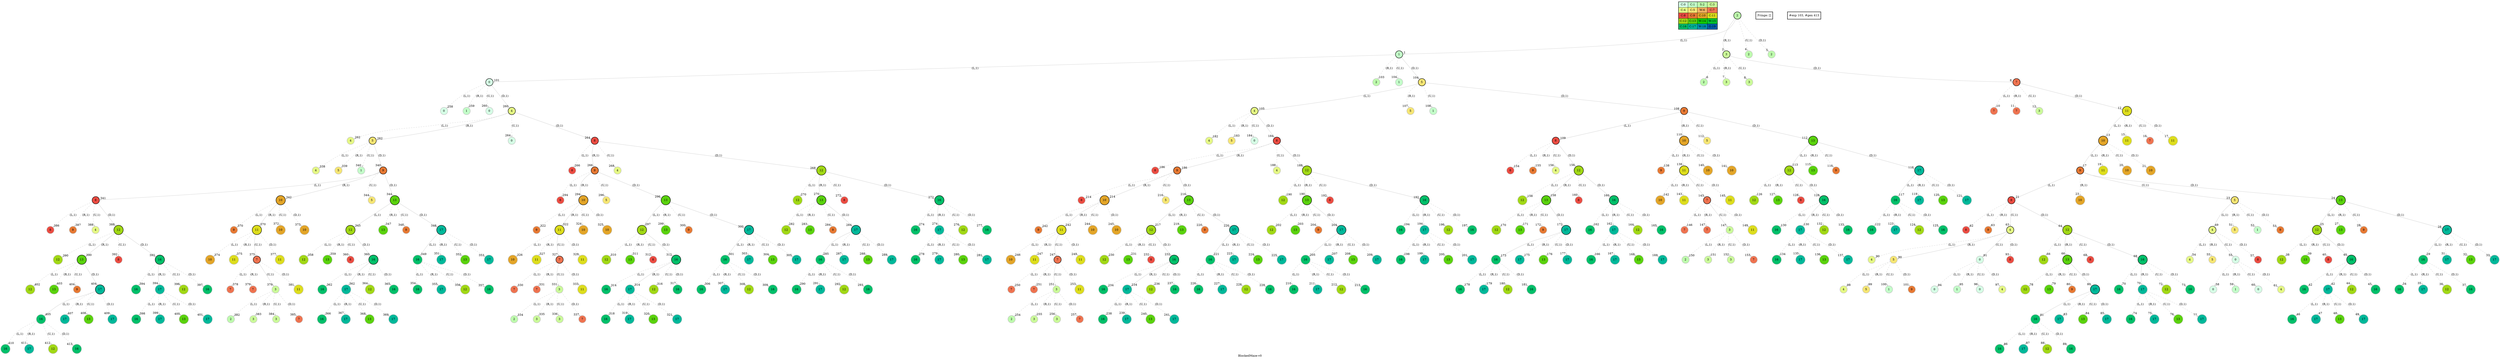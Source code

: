 digraph BlockedMaze { label="BlockedMaze-v0" nodesep=1 ranksep="1.2" node [shape=circle penwidth=2] edge [arrowsize=0.7] 
subgraph MAP {label=Map;map [shape=plaintext label=<<table border="1" cellpadding="5" cellspacing="0" cellborder="1"><tr><td bgcolor="0.39803922 0.15947579 0.99679532 1.        ">C:0</td><td bgcolor="0.35098039 0.23194764 0.99315867 1.        ">C:1</td><td bgcolor="0.29607843 0.31486959 0.98720184 1.        ">S:2</td><td bgcolor="0.24901961 0.38410575 0.98063477 1.        ">C:3</td></tr><tr><td bgcolor="0.19411765 0.46220388 0.97128103 1.        ">C:4</td><td bgcolor="0.14705882 0.52643216 0.96182564 1.        ">C:5</td><td bgcolor="0.09215686 0.59770746 0.94913494 1.        ">W:6</td><td bgcolor="0.0372549  0.66454018 0.93467977 1.        ">C:7</td></tr><tr><td bgcolor="0.00980392 0.71791192 0.92090552 1.        ">C:8</td><td bgcolor="0.06470588 0.77520398 0.9032472  1.        ">C:9</td><td bgcolor="0.11176471 0.81974048 0.88677369 1.        ">C:10</td><td bgcolor="0.16666667 0.8660254  0.8660254  1.        ">C:11</td></tr><tr><td bgcolor="0.21372549 0.9005867  0.84695821 1.        ">C:12</td><td bgcolor="0.26862745 0.93467977 0.82325295 1.        ">C:13</td><td bgcolor="0.32352941 0.96182564 0.79801723 1.        ">W:14</td><td bgcolor="0.37058824 0.97940977 0.77520398 1.        ">W:15</td></tr><tr><td bgcolor="0.4254902  0.99315867 0.74725253 1.        ">C:16</td><td bgcolor="0.47254902 0.99907048 0.72218645 1.        ">C:17</td><td bgcolor="0.52745098 0.99907048 0.69169844 1.        ">W:18</td><td bgcolor="0.5745098  0.99315867 0.66454018 1.        ">G:19</td></tr></table>>]} 
"0_2" [label="2" style=filled color=grey fillcolor="0.29607843 0.31486959 0.98720184 1.        " ];
"0_2" [label="2" style=filled color=black fillcolor="0.29607843 0.31486959 0.98720184 1.        " ];"0_2.1-0" [label="1" style=filled color=grey fillcolor="0.35098039 0.23194764 0.99315867 1.        " ]; "0_2" -> "0_2.1-0" [label="(L,1)" headlabel=" 1 " style="" color=grey ];  "0_fr" [label="Fringe: []" shape=box];
"0_2.3-1" [label="3" style=filled color=grey fillcolor="0.24901961 0.38410575 0.98063477 1.        " ]; "0_2" -> "0_2.3-1" [label="(R,1)" headlabel=" 2 " style="" color=grey ];  "0_fr" [label="Fringe: ['1']" shape=box];
"0_2.2-2" [label="2" style=filled color=grey fillcolor="0.29607843 0.31486959 0.98720184 1.        " ]; "0_2" -> "0_2.2-2" [label="(U,1)" headlabel=" 4 " style="dashed" color=grey ];  "0_fr" [label="Fringe: ['1', '3']" shape=box];
"0_2.2-3" [label="2" style=filled color=grey fillcolor="0.29607843 0.31486959 0.98720184 1.        " ]; "0_2" -> "0_2.2-3" [label="(D,1)" headlabel=" 5 " style="dashed" color=grey ];  "0_fr" [label="Fringe: ['1', '3']" shape=box];
"0_2.3.2-0" [label="2" style=filled color=grey fillcolor="0.29607843 0.31486959 0.98720184 1.        " ]; "0_2.3-1" -> "0_2.3.2-0" [label="(L,1)" headlabel=" 6 " style="dashed" color=grey ];  "0_fr" [label="Fringe: ['1']" shape=box];
"0_2.3.3-1" [label="3" style=filled color=grey fillcolor="0.24901961 0.38410575 0.98063477 1.        " ]; "0_2.3-1" -> "0_2.3.3-1" [label="(R,1)" headlabel=" 7 " style="dashed" color=grey ];  "0_fr" [label="Fringe: ['1']" shape=box];
"0_2.3.3-2" [label="3" style=filled color=grey fillcolor="0.24901961 0.38410575 0.98063477 1.        " ]; "0_2.3-1" -> "0_2.3.3-2" [label="(U,1)" headlabel=" 8 " style="dashed" color=grey ];  "0_fr" [label="Fringe: ['1']" shape=box];
"0_2.3-1" [label="3" style=filled color=black fillcolor="0.24901961 0.38410575 0.98063477 1.        " ];"0_2.3.7-3" [label="7" style=filled color=grey fillcolor="0.0372549  0.66454018 0.93467977 1.        " ]; "0_2.3-1" -> "0_2.3.7-3" [label="(D,1)" headlabel=" 8 " style="" color=grey ];  "0_fr" [label="Fringe: ['1']" shape=box];
"0_2.3.7.7-0" [label="7" style=filled color=grey fillcolor="0.0372549  0.66454018 0.93467977 1.        " ]; "0_2.3.7-3" -> "0_2.3.7.7-0" [label="(L,1)" headlabel=" 10 " style="dashed" color=grey ];  "0_fr" [label="Fringe: ['1']" shape=box];
"0_2.3.7.7-1" [label="7" style=filled color=grey fillcolor="0.0372549  0.66454018 0.93467977 1.        " ]; "0_2.3.7-3" -> "0_2.3.7.7-1" [label="(R,1)" headlabel=" 11 " style="dashed" color=grey ];  "0_fr" [label="Fringe: ['1']" shape=box];
"0_2.3.7.3-2" [label="3" style=filled color=grey fillcolor="0.24901961 0.38410575 0.98063477 1.        " ]; "0_2.3.7-3" -> "0_2.3.7.3-2" [label="(U,1)" headlabel=" 12 " style="dashed" color=grey ];  "0_fr" [label="Fringe: ['1']" shape=box];
"0_2.3.7-3" [label="7" style=filled color=black fillcolor="0.0372549  0.66454018 0.93467977 1.        " ];"0_2.3.7.11-3" [label="11" style=filled color=grey fillcolor="0.16666667 0.8660254  0.8660254  1.        " ]; "0_2.3.7-3" -> "0_2.3.7.11-3" [label="(D,1)" headlabel=" 12 " style="" color=grey ];  "0_fr" [label="Fringe: ['1']" shape=box];
"0_2.3.7.11-3" [label="11" style=filled color=black fillcolor="0.16666667 0.8660254  0.8660254  1.        " ];"0_2.3.7.11.10-0" [label="10" style=filled color=grey fillcolor="0.11176471 0.81974048 0.88677369 1.        " ]; "0_2.3.7.11-3" -> "0_2.3.7.11.10-0" [label="(L,1)" headlabel=" 13 " style="" color=grey ];  "0_fr" [label="Fringe: ['1']" shape=box];
"0_2.3.7.11.11-1" [label="11" style=filled color=grey fillcolor="0.16666667 0.8660254  0.8660254  1.        " ]; "0_2.3.7.11-3" -> "0_2.3.7.11.11-1" [label="(R,1)" headlabel=" 15 " style="dashed" color=grey ];  "0_fr" [label="Fringe: ['1', '10']" shape=box];
"0_2.3.7.11.7-2" [label="7" style=filled color=grey fillcolor="0.0372549  0.66454018 0.93467977 1.        " ]; "0_2.3.7.11-3" -> "0_2.3.7.11.7-2" [label="(U,1)" headlabel=" 16 " style="dashed" color=grey ];  "0_fr" [label="Fringe: ['1', '10']" shape=box];
"0_2.3.7.11.11-3" [label="11" style=filled color=grey fillcolor="0.16666667 0.8660254  0.8660254  1.        " ]; "0_2.3.7.11-3" -> "0_2.3.7.11.11-3" [label="(D,1)" headlabel=" 17 " style="dashed" color=grey ];  "0_fr" [label="Fringe: ['1', '10']" shape=box];
"0_2.3.7.11.10-0" [label="10" style=filled color=black fillcolor="0.11176471 0.81974048 0.88677369 1.        " ];"0_2.3.7.11.10.9-0" [label="9" style=filled color=grey fillcolor="0.06470588 0.77520398 0.9032472  1.        " ]; "0_2.3.7.11.10-0" -> "0_2.3.7.11.10.9-0" [label="(L,1)" headlabel=" 17 " style="" color=grey ];  "0_fr" [label="Fringe: ['1']" shape=box];
"0_2.3.7.11.10.11-1" [label="11" style=filled color=grey fillcolor="0.16666667 0.8660254  0.8660254  1.        " ]; "0_2.3.7.11.10-0" -> "0_2.3.7.11.10.11-1" [label="(R,1)" headlabel=" 19 " style="dashed" color=grey ];  "0_fr" [label="Fringe: ['1', '9']" shape=box];
"0_2.3.7.11.10.10-2" [label="10" style=filled color=grey fillcolor="0.11176471 0.81974048 0.88677369 1.        " ]; "0_2.3.7.11.10-0" -> "0_2.3.7.11.10.10-2" [label="(U,1)" headlabel=" 20 " style="dashed" color=grey ];  "0_fr" [label="Fringe: ['1', '9']" shape=box];
"0_2.3.7.11.10.10-3" [label="10" style=filled color=grey fillcolor="0.11176471 0.81974048 0.88677369 1.        " ]; "0_2.3.7.11.10-0" -> "0_2.3.7.11.10.10-3" [label="(D,1)" headlabel=" 21 " style="dashed" color=grey ];  "0_fr" [label="Fringe: ['1', '9']" shape=box];
"0_2.3.7.11.10.9-0" [label="9" style=filled color=black fillcolor="0.06470588 0.77520398 0.9032472  1.        " ];"0_2.3.7.11.10.9.8-0" [label="8" style=filled color=grey fillcolor="0.00980392 0.71791192 0.92090552 1.        " ]; "0_2.3.7.11.10.9-0" -> "0_2.3.7.11.10.9.8-0" [label="(L,1)" headlabel=" 21 " style="" color=grey ];  "0_fr" [label="Fringe: ['1']" shape=box];
"0_2.3.7.11.10.9.10-1" [label="10" style=filled color=grey fillcolor="0.11176471 0.81974048 0.88677369 1.        " ]; "0_2.3.7.11.10.9-0" -> "0_2.3.7.11.10.9.10-1" [label="(R,1)" headlabel=" 23 " style="dashed" color=grey ];  "0_fr" [label="Fringe: ['1', '8']" shape=box];
"0_2.3.7.11.10.9.5-2" [label="5" style=filled color=grey fillcolor="0.14705882 0.52643216 0.96182564 1.        " ]; "0_2.3.7.11.10.9-0" -> "0_2.3.7.11.10.9.5-2" [label="(U,1)" headlabel=" 23 " style="" color=grey ];  "0_fr" [label="Fringe: ['1', '8']" shape=box];
"0_2.3.7.11.10.9.13-3" [label="13" style=filled color=grey fillcolor="0.26862745 0.93467977 0.82325295 1.        " ]; "0_2.3.7.11.10.9-0" -> "0_2.3.7.11.10.9.13-3" [label="(D,1)" headlabel=" 24 " style="" color=grey ];  "0_fr" [label="Fringe: ['1', '8', '5']" shape=box];
"0_2.3.7.11.10.9.13-3" [label="13" style=filled color=black fillcolor="0.26862745 0.93467977 0.82325295 1.        " ];"0_2.3.7.11.10.9.13.12-0" [label="12" style=filled color=grey fillcolor="0.21372549 0.9005867  0.84695821 1.        " ]; "0_2.3.7.11.10.9.13-3" -> "0_2.3.7.11.10.9.13.12-0" [label="(L,1)" headlabel=" 25 " style="" color=grey ];  "0_fr" [label="Fringe: ['1', '8', '5']" shape=box];
"0_2.3.7.11.10.9.13.13-1" [label="13" style=filled color=grey fillcolor="0.26862745 0.93467977 0.82325295 1.        " ]; "0_2.3.7.11.10.9.13-3" -> "0_2.3.7.11.10.9.13.13-1" [label="(R,1)" headlabel=" 27 " style="dashed" color=grey ];  "0_fr" [label="Fringe: ['1', '8', '5', '12']" shape=box];
"0_2.3.7.11.10.9.13.9-2" [label="9" style=filled color=grey fillcolor="0.06470588 0.77520398 0.9032472  1.        " ]; "0_2.3.7.11.10.9.13-3" -> "0_2.3.7.11.10.9.13.9-2" [label="(U,1)" headlabel=" 28 " style="dashed" color=grey ];  "0_fr" [label="Fringe: ['1', '8', '5', '12']" shape=box];
"0_2.3.7.11.10.9.13.17-3" [label="17" style=filled color=grey fillcolor="0.47254902 0.99907048 0.72218645 1.        " ]; "0_2.3.7.11.10.9.13-3" -> "0_2.3.7.11.10.9.13.17-3" [label="(D,1)" headlabel=" 28 " style="" color=grey ];  "0_fr" [label="Fringe: ['1', '8', '5', '12']" shape=box];
"0_2.3.7.11.10.9.13.17-3" [label="17" style=filled color=black fillcolor="0.47254902 0.99907048 0.72218645 1.        " ];"0_2.3.7.11.10.9.13.17.16-0" [label="16" style=filled color=grey fillcolor="0.4254902  0.99315867 0.74725253 1.        " ]; "0_2.3.7.11.10.9.13.17-3" -> "0_2.3.7.11.10.9.13.17.16-0" [label="(L,1)" headlabel=" 29 " style="" color=grey ];  "0_fr" [label="Fringe: ['1', '8', '5', '12']" shape=box];
"0_2.3.7.11.10.9.13.17.17-1" [label="17" style=filled color=grey fillcolor="0.47254902 0.99907048 0.72218645 1.        " ]; "0_2.3.7.11.10.9.13.17-3" -> "0_2.3.7.11.10.9.13.17.17-1" [label="(R,1)" headlabel=" 31 " style="dashed" color=grey ];  "0_fr" [label="Fringe: ['1', '8', '5', '12', '16']" shape=box];
"0_2.3.7.11.10.9.13.17.13-2" [label="13" style=filled color=grey fillcolor="0.26862745 0.93467977 0.82325295 1.        " ]; "0_2.3.7.11.10.9.13.17-3" -> "0_2.3.7.11.10.9.13.17.13-2" [label="(U,1)" headlabel=" 32 " style="dashed" color=grey ];  "0_fr" [label="Fringe: ['1', '8', '5', '12', '16']" shape=box];
"0_2.3.7.11.10.9.13.17.17-3" [label="17" style=filled color=grey fillcolor="0.47254902 0.99907048 0.72218645 1.        " ]; "0_2.3.7.11.10.9.13.17-3" -> "0_2.3.7.11.10.9.13.17.17-3" [label="(D,1)" headlabel=" 33 " style="dashed" color=grey ];  "0_fr" [label="Fringe: ['1', '8', '5', '12', '16']" shape=box];
"0_2.3.7.11.10.9.13.17.16.16-0" [label="16" style=filled color=grey fillcolor="0.4254902  0.99315867 0.74725253 1.        " ]; "0_2.3.7.11.10.9.13.17.16-0" -> "0_2.3.7.11.10.9.13.17.16.16-0" [label="(L,1)" headlabel=" 34 " style="dashed" color=grey ];  "0_fr" [label="Fringe: ['1', '8', '5', '12']" shape=box];
"0_2.3.7.11.10.9.13.17.16.17-1" [label="17" style=filled color=grey fillcolor="0.47254902 0.99907048 0.72218645 1.        " ]; "0_2.3.7.11.10.9.13.17.16-0" -> "0_2.3.7.11.10.9.13.17.16.17-1" [label="(R,1)" headlabel=" 35 " style="dashed" color=grey ];  "0_fr" [label="Fringe: ['1', '8', '5', '12']" shape=box];
"0_2.3.7.11.10.9.13.17.16.12-2" [label="12" style=filled color=grey fillcolor="0.21372549 0.9005867  0.84695821 1.        " ]; "0_2.3.7.11.10.9.13.17.16-0" -> "0_2.3.7.11.10.9.13.17.16.12-2" [label="(U,1)" headlabel=" 36 " style="dashed" color=grey ];  "0_fr" [label="Fringe: ['1', '8', '5', '12']" shape=box];
"0_2.3.7.11.10.9.13.17.16.16-3" [label="16" style=filled color=grey fillcolor="0.4254902  0.99315867 0.74725253 1.        " ]; "0_2.3.7.11.10.9.13.17.16-0" -> "0_2.3.7.11.10.9.13.17.16.16-3" [label="(D,1)" headlabel=" 37 " style="dashed" color=grey ];  "0_fr" [label="Fringe: ['1', '8', '5', '12']" shape=box];
"0_2.3.7.11.10.9.13.12.12-0" [label="12" style=filled color=grey fillcolor="0.21372549 0.9005867  0.84695821 1.        " ]; "0_2.3.7.11.10.9.13.12-0" -> "0_2.3.7.11.10.9.13.12.12-0" [label="(L,1)" headlabel=" 38 " style="dashed" color=grey ];  "0_fr" [label="Fringe: ['1', '8', '5']" shape=box];
"0_2.3.7.11.10.9.13.12.13-1" [label="13" style=filled color=grey fillcolor="0.26862745 0.93467977 0.82325295 1.        " ]; "0_2.3.7.11.10.9.13.12-0" -> "0_2.3.7.11.10.9.13.12.13-1" [label="(R,1)" headlabel=" 39 " style="dashed" color=grey ];  "0_fr" [label="Fringe: ['1', '8', '5']" shape=box];
"0_2.3.7.11.10.9.13.12.8-2" [label="8" style=filled color=grey fillcolor="0.00980392 0.71791192 0.92090552 1.        " ]; "0_2.3.7.11.10.9.13.12-0" -> "0_2.3.7.11.10.9.13.12.8-2" [label="(U,1)" headlabel=" 40 " style="dashed" color=grey ];  "0_fr" [label="Fringe: ['1', '8', '5']" shape=box];
"0_2.3.7.11.10.9.13.12-0" [label="12" style=filled color=black fillcolor="0.21372549 0.9005867  0.84695821 1.        " ];"0_2.3.7.11.10.9.13.12.16-3" [label="16" style=filled color=grey fillcolor="0.4254902  0.99315867 0.74725253 1.        " ]; "0_2.3.7.11.10.9.13.12-0" -> "0_2.3.7.11.10.9.13.12.16-3" [label="(D,1)" headlabel=" 40 " style="" color=grey ];  "0_fr" [label="Fringe: ['1', '8', '5']" shape=box];
"0_2.3.7.11.10.9.13.12.16.16-0" [label="16" style=filled color=grey fillcolor="0.4254902  0.99315867 0.74725253 1.        " ]; "0_2.3.7.11.10.9.13.12.16-3" -> "0_2.3.7.11.10.9.13.12.16.16-0" [label="(L,1)" headlabel=" 42 " style="dashed" color=grey ];  "0_fr" [label="Fringe: ['1', '8', '5']" shape=box];
"0_2.3.7.11.10.9.13.12.16-3" [label="16" style=filled color=black fillcolor="0.4254902  0.99315867 0.74725253 1.        " ];"0_2.3.7.11.10.9.13.12.16.17-1" [label="17" style=filled color=grey fillcolor="0.47254902 0.99907048 0.72218645 1.        " ]; "0_2.3.7.11.10.9.13.12.16-3" -> "0_2.3.7.11.10.9.13.12.16.17-1" [label="(R,1)" headlabel=" 42 " style="" color=grey ];  "0_fr" [label="Fringe: ['1', '8', '5']" shape=box];
"0_2.3.7.11.10.9.13.12.16.12-2" [label="12" style=filled color=grey fillcolor="0.21372549 0.9005867  0.84695821 1.        " ]; "0_2.3.7.11.10.9.13.12.16-3" -> "0_2.3.7.11.10.9.13.12.16.12-2" [label="(U,1)" headlabel=" 44 " style="dashed" color=grey ];  "0_fr" [label="Fringe: ['1', '8', '5', '17']" shape=box];
"0_2.3.7.11.10.9.13.12.16.16-3" [label="16" style=filled color=grey fillcolor="0.4254902  0.99315867 0.74725253 1.        " ]; "0_2.3.7.11.10.9.13.12.16-3" -> "0_2.3.7.11.10.9.13.12.16.16-3" [label="(D,1)" headlabel=" 45 " style="dashed" color=grey ];  "0_fr" [label="Fringe: ['1', '8', '5', '17']" shape=box];
"0_2.3.7.11.10.9.13.12.16.17.16-0" [label="16" style=filled color=grey fillcolor="0.4254902  0.99315867 0.74725253 1.        " ]; "0_2.3.7.11.10.9.13.12.16.17-1" -> "0_2.3.7.11.10.9.13.12.16.17.16-0" [label="(L,1)" headlabel=" 46 " style="dashed" color=grey ];  "0_fr" [label="Fringe: ['1', '8', '5']" shape=box];
"0_2.3.7.11.10.9.13.12.16.17.17-1" [label="17" style=filled color=grey fillcolor="0.47254902 0.99907048 0.72218645 1.        " ]; "0_2.3.7.11.10.9.13.12.16.17-1" -> "0_2.3.7.11.10.9.13.12.16.17.17-1" [label="(R,1)" headlabel=" 47 " style="dashed" color=grey ];  "0_fr" [label="Fringe: ['1', '8', '5']" shape=box];
"0_2.3.7.11.10.9.13.12.16.17.13-2" [label="13" style=filled color=grey fillcolor="0.26862745 0.93467977 0.82325295 1.        " ]; "0_2.3.7.11.10.9.13.12.16.17-1" -> "0_2.3.7.11.10.9.13.12.16.17.13-2" [label="(U,1)" headlabel=" 48 " style="dashed" color=grey ];  "0_fr" [label="Fringe: ['1', '8', '5']" shape=box];
"0_2.3.7.11.10.9.13.12.16.17.17-3" [label="17" style=filled color=grey fillcolor="0.47254902 0.99907048 0.72218645 1.        " ]; "0_2.3.7.11.10.9.13.12.16.17-1" -> "0_2.3.7.11.10.9.13.12.16.17.17-3" [label="(D,1)" headlabel=" 49 " style="dashed" color=grey ];  "0_fr" [label="Fringe: ['1', '8', '5']" shape=box];
"0_2.3.7.11.10.9.5-2" [label="5" style=filled color=black fillcolor="0.14705882 0.52643216 0.96182564 1.        " ];"0_2.3.7.11.10.9.5.4-0" [label="4" style=filled color=grey fillcolor="0.19411765 0.46220388 0.97128103 1.        " ]; "0_2.3.7.11.10.9.5-2" -> "0_2.3.7.11.10.9.5.4-0" [label="(L,1)" headlabel=" 49 " style="" color=grey ];  "0_fr" [label="Fringe: ['1', '8']" shape=box];
"0_2.3.7.11.10.9.5.5-1" [label="5" style=filled color=grey fillcolor="0.14705882 0.52643216 0.96182564 1.        " ]; "0_2.3.7.11.10.9.5-2" -> "0_2.3.7.11.10.9.5.5-1" [label="(R,1)" headlabel=" 51 " style="dashed" color=grey ];  "0_fr" [label="Fringe: ['1', '8', '4']" shape=box];
"0_2.3.7.11.10.9.5.1-2" [label="1" style=filled color=grey fillcolor="0.35098039 0.23194764 0.99315867 1.        " ]; "0_2.3.7.11.10.9.5-2" -> "0_2.3.7.11.10.9.5.1-2" [label="(U,1)" headlabel=" 52 " style="dashed" color=grey ];  "0_fr" [label="Fringe: ['1', '8', '4']" shape=box];
"0_2.3.7.11.10.9.5.9-3" [label="9" style=filled color=grey fillcolor="0.06470588 0.77520398 0.9032472  1.        " ]; "0_2.3.7.11.10.9.5-2" -> "0_2.3.7.11.10.9.5.9-3" [label="(D,1)" headlabel=" 53 " style="dashed" color=grey ];  "0_fr" [label="Fringe: ['1', '8', '4']" shape=box];
"0_2.3.7.11.10.9.5.4.4-0" [label="4" style=filled color=grey fillcolor="0.19411765 0.46220388 0.97128103 1.        " ]; "0_2.3.7.11.10.9.5.4-0" -> "0_2.3.7.11.10.9.5.4.4-0" [label="(L,1)" headlabel=" 54 " style="dashed" color=grey ];  "0_fr" [label="Fringe: ['1', '8']" shape=box];
"0_2.3.7.11.10.9.5.4.5-1" [label="5" style=filled color=grey fillcolor="0.14705882 0.52643216 0.96182564 1.        " ]; "0_2.3.7.11.10.9.5.4-0" -> "0_2.3.7.11.10.9.5.4.5-1" [label="(R,1)" headlabel=" 55 " style="dashed" color=grey ];  "0_fr" [label="Fringe: ['1', '8']" shape=box];
"0_2.3.7.11.10.9.5.4-0" [label="4" style=filled color=black fillcolor="0.19411765 0.46220388 0.97128103 1.        " ];"0_2.3.7.11.10.9.5.4.0-2" [label="0" style=filled color=grey fillcolor="0.39803922 0.15947579 0.99679532 1.        " ]; "0_2.3.7.11.10.9.5.4-0" -> "0_2.3.7.11.10.9.5.4.0-2" [label="(U,1)" headlabel=" 55 " style="" color=grey ];  "0_fr" [label="Fringe: ['1', '8']" shape=box];
"0_2.3.7.11.10.9.5.4.8-3" [label="8" style=filled color=grey fillcolor="0.00980392 0.71791192 0.92090552 1.        " ]; "0_2.3.7.11.10.9.5.4-0" -> "0_2.3.7.11.10.9.5.4.8-3" [label="(D,1)" headlabel=" 57 " style="dashed" color=grey ];  "0_fr" [label="Fringe: ['1', '8', '0']" shape=box];
"0_2.3.7.11.10.9.5.4.0.0-0" [label="0" style=filled color=grey fillcolor="0.39803922 0.15947579 0.99679532 1.        " ]; "0_2.3.7.11.10.9.5.4.0-2" -> "0_2.3.7.11.10.9.5.4.0.0-0" [label="(L,1)" headlabel=" 58 " style="dashed" color=grey ];  "0_fr" [label="Fringe: ['1', '8']" shape=box];
"0_2.3.7.11.10.9.5.4.0.1-1" [label="1" style=filled color=grey fillcolor="0.35098039 0.23194764 0.99315867 1.        " ]; "0_2.3.7.11.10.9.5.4.0-2" -> "0_2.3.7.11.10.9.5.4.0.1-1" [label="(R,1)" headlabel=" 59 " style="dashed" color=grey ];  "0_fr" [label="Fringe: ['1', '8']" shape=box];
"0_2.3.7.11.10.9.5.4.0.0-2" [label="0" style=filled color=grey fillcolor="0.39803922 0.15947579 0.99679532 1.        " ]; "0_2.3.7.11.10.9.5.4.0-2" -> "0_2.3.7.11.10.9.5.4.0.0-2" [label="(U,1)" headlabel=" 60 " style="dashed" color=grey ];  "0_fr" [label="Fringe: ['1', '8']" shape=box];
"0_2.3.7.11.10.9.5.4.0.4-3" [label="4" style=filled color=grey fillcolor="0.19411765 0.46220388 0.97128103 1.        " ]; "0_2.3.7.11.10.9.5.4.0-2" -> "0_2.3.7.11.10.9.5.4.0.4-3" [label="(D,1)" headlabel=" 61 " style="dashed" color=grey ];  "0_fr" [label="Fringe: ['1', '8']" shape=box];
"0_2.3.7.11.10.9.8.8-0" [label="8" style=filled color=grey fillcolor="0.00980392 0.71791192 0.92090552 1.        " ]; "0_2.3.7.11.10.9.8-0" -> "0_2.3.7.11.10.9.8.8-0" [label="(L,1)" headlabel=" 62 " style="dashed" color=grey ];  "0_fr" [label="Fringe: ['1']" shape=box];
"0_2.3.7.11.10.9.8.9-1" [label="9" style=filled color=grey fillcolor="0.06470588 0.77520398 0.9032472  1.        " ]; "0_2.3.7.11.10.9.8-0" -> "0_2.3.7.11.10.9.8.9-1" [label="(R,1)" headlabel=" 63 " style="dashed" color=grey ];  "0_fr" [label="Fringe: ['1']" shape=box];
"0_2.3.7.11.10.9.8-0" [label="8" style=filled color=black fillcolor="0.00980392 0.71791192 0.92090552 1.        " ];"0_2.3.7.11.10.9.8.4-2" [label="4" style=filled color=grey fillcolor="0.19411765 0.46220388 0.97128103 1.        " ]; "0_2.3.7.11.10.9.8-0" -> "0_2.3.7.11.10.9.8.4-2" [label="(U,1)" headlabel=" 63 " style="" color=grey ];  "0_fr" [label="Fringe: ['1']" shape=box];
"0_2.3.7.11.10.9.8.12-3" [label="12" style=filled color=grey fillcolor="0.21372549 0.9005867  0.84695821 1.        " ]; "0_2.3.7.11.10.9.8-0" -> "0_2.3.7.11.10.9.8.12-3" [label="(D,1)" headlabel=" 64 " style="" color=grey ];  "0_fr" [label="Fringe: ['1', '4']" shape=box];
"0_2.3.7.11.10.9.8.12.12-0" [label="12" style=filled color=grey fillcolor="0.21372549 0.9005867  0.84695821 1.        " ]; "0_2.3.7.11.10.9.8.12-3" -> "0_2.3.7.11.10.9.8.12.12-0" [label="(L,1)" headlabel=" 66 " style="dashed" color=grey ];  "0_fr" [label="Fringe: ['1', '4']" shape=box];
"0_2.3.7.11.10.9.8.12-3" [label="12" style=filled color=black fillcolor="0.21372549 0.9005867  0.84695821 1.        " ];"0_2.3.7.11.10.9.8.12.13-1" [label="13" style=filled color=grey fillcolor="0.26862745 0.93467977 0.82325295 1.        " ]; "0_2.3.7.11.10.9.8.12-3" -> "0_2.3.7.11.10.9.8.12.13-1" [label="(R,1)" headlabel=" 66 " style="" color=grey ];  "0_fr" [label="Fringe: ['1', '4']" shape=box];
"0_2.3.7.11.10.9.8.12.8-2" [label="8" style=filled color=grey fillcolor="0.00980392 0.71791192 0.92090552 1.        " ]; "0_2.3.7.11.10.9.8.12-3" -> "0_2.3.7.11.10.9.8.12.8-2" [label="(U,1)" headlabel=" 68 " style="dashed" color=grey ];  "0_fr" [label="Fringe: ['1', '4', '13']" shape=box];
"0_2.3.7.11.10.9.8.12.16-3" [label="16" style=filled color=grey fillcolor="0.4254902  0.99315867 0.74725253 1.        " ]; "0_2.3.7.11.10.9.8.12-3" -> "0_2.3.7.11.10.9.8.12.16-3" [label="(D,1)" headlabel=" 68 " style="" color=grey ];  "0_fr" [label="Fringe: ['1', '4', '13']" shape=box];
"0_2.3.7.11.10.9.8.12.16.16-0" [label="16" style=filled color=grey fillcolor="0.4254902  0.99315867 0.74725253 1.        " ]; "0_2.3.7.11.10.9.8.12.16-3" -> "0_2.3.7.11.10.9.8.12.16.16-0" [label="(L,1)" headlabel=" 70 " style="dashed" color=grey ];  "0_fr" [label="Fringe: ['1', '4', '13']" shape=box];
"0_2.3.7.11.10.9.8.12.16-3" [label="16" style=filled color=black fillcolor="0.4254902  0.99315867 0.74725253 1.        " ];"0_2.3.7.11.10.9.8.12.16.17-1" [label="17" style=filled color=grey fillcolor="0.47254902 0.99907048 0.72218645 1.        " ]; "0_2.3.7.11.10.9.8.12.16-3" -> "0_2.3.7.11.10.9.8.12.16.17-1" [label="(R,1)" headlabel=" 70 " style="" color=grey ];  "0_fr" [label="Fringe: ['1', '4', '13']" shape=box];
"0_2.3.7.11.10.9.8.12.16.12-2" [label="12" style=filled color=grey fillcolor="0.21372549 0.9005867  0.84695821 1.        " ]; "0_2.3.7.11.10.9.8.12.16-3" -> "0_2.3.7.11.10.9.8.12.16.12-2" [label="(U,1)" headlabel=" 72 " style="dashed" color=grey ];  "0_fr" [label="Fringe: ['1', '4', '13', '17']" shape=box];
"0_2.3.7.11.10.9.8.12.16.16-3" [label="16" style=filled color=grey fillcolor="0.4254902  0.99315867 0.74725253 1.        " ]; "0_2.3.7.11.10.9.8.12.16-3" -> "0_2.3.7.11.10.9.8.12.16.16-3" [label="(D,1)" headlabel=" 73 " style="dashed" color=grey ];  "0_fr" [label="Fringe: ['1', '4', '13', '17']" shape=box];
"0_2.3.7.11.10.9.8.12.16.17.16-0" [label="16" style=filled color=grey fillcolor="0.4254902  0.99315867 0.74725253 1.        " ]; "0_2.3.7.11.10.9.8.12.16.17-1" -> "0_2.3.7.11.10.9.8.12.16.17.16-0" [label="(L,1)" headlabel=" 74 " style="dashed" color=grey ];  "0_fr" [label="Fringe: ['1', '4', '13']" shape=box];
"0_2.3.7.11.10.9.8.12.16.17.17-1" [label="17" style=filled color=grey fillcolor="0.47254902 0.99907048 0.72218645 1.        " ]; "0_2.3.7.11.10.9.8.12.16.17-1" -> "0_2.3.7.11.10.9.8.12.16.17.17-1" [label="(R,1)" headlabel=" 75 " style="dashed" color=grey ];  "0_fr" [label="Fringe: ['1', '4', '13']" shape=box];
"0_2.3.7.11.10.9.8.12.16.17.13-2" [label="13" style=filled color=grey fillcolor="0.26862745 0.93467977 0.82325295 1.        " ]; "0_2.3.7.11.10.9.8.12.16.17-1" -> "0_2.3.7.11.10.9.8.12.16.17.13-2" [label="(U,1)" headlabel=" 76 " style="dashed" color=grey ];  "0_fr" [label="Fringe: ['1', '4', '13']" shape=box];
"0_2.3.7.11.10.9.8.12.16.17.17-3" [label="17" style=filled color=grey fillcolor="0.47254902 0.99907048 0.72218645 1.        " ]; "0_2.3.7.11.10.9.8.12.16.17-1" -> "0_2.3.7.11.10.9.8.12.16.17.17-3" [label="(D,1)" headlabel=" 77 " style="dashed" color=grey ];  "0_fr" [label="Fringe: ['1', '4', '13']" shape=box];
"0_2.3.7.11.10.9.8.12.13.12-0" [label="12" style=filled color=grey fillcolor="0.21372549 0.9005867  0.84695821 1.        " ]; "0_2.3.7.11.10.9.8.12.13-1" -> "0_2.3.7.11.10.9.8.12.13.12-0" [label="(L,1)" headlabel=" 78 " style="dashed" color=grey ];  "0_fr" [label="Fringe: ['1', '4']" shape=box];
"0_2.3.7.11.10.9.8.12.13.13-1" [label="13" style=filled color=grey fillcolor="0.26862745 0.93467977 0.82325295 1.        " ]; "0_2.3.7.11.10.9.8.12.13-1" -> "0_2.3.7.11.10.9.8.12.13.13-1" [label="(R,1)" headlabel=" 79 " style="dashed" color=grey ];  "0_fr" [label="Fringe: ['1', '4']" shape=box];
"0_2.3.7.11.10.9.8.12.13.9-2" [label="9" style=filled color=grey fillcolor="0.06470588 0.77520398 0.9032472  1.        " ]; "0_2.3.7.11.10.9.8.12.13-1" -> "0_2.3.7.11.10.9.8.12.13.9-2" [label="(U,1)" headlabel=" 80 " style="dashed" color=grey ];  "0_fr" [label="Fringe: ['1', '4']" shape=box];
"0_2.3.7.11.10.9.8.12.13-1" [label="13" style=filled color=black fillcolor="0.26862745 0.93467977 0.82325295 1.        " ];"0_2.3.7.11.10.9.8.12.13.17-3" [label="17" style=filled color=grey fillcolor="0.47254902 0.99907048 0.72218645 1.        " ]; "0_2.3.7.11.10.9.8.12.13-1" -> "0_2.3.7.11.10.9.8.12.13.17-3" [label="(D,1)" headlabel=" 80 " style="" color=grey ];  "0_fr" [label="Fringe: ['1', '4']" shape=box];
"0_2.3.7.11.10.9.8.12.13.17-3" [label="17" style=filled color=black fillcolor="0.47254902 0.99907048 0.72218645 1.        " ];"0_2.3.7.11.10.9.8.12.13.17.16-0" [label="16" style=filled color=grey fillcolor="0.4254902  0.99315867 0.74725253 1.        " ]; "0_2.3.7.11.10.9.8.12.13.17-3" -> "0_2.3.7.11.10.9.8.12.13.17.16-0" [label="(L,1)" headlabel=" 81 " style="" color=grey ];  "0_fr" [label="Fringe: ['1', '4']" shape=box];
"0_2.3.7.11.10.9.8.12.13.17.17-1" [label="17" style=filled color=grey fillcolor="0.47254902 0.99907048 0.72218645 1.        " ]; "0_2.3.7.11.10.9.8.12.13.17-3" -> "0_2.3.7.11.10.9.8.12.13.17.17-1" [label="(R,1)" headlabel=" 83 " style="dashed" color=grey ];  "0_fr" [label="Fringe: ['1', '4', '16']" shape=box];
"0_2.3.7.11.10.9.8.12.13.17.13-2" [label="13" style=filled color=grey fillcolor="0.26862745 0.93467977 0.82325295 1.        " ]; "0_2.3.7.11.10.9.8.12.13.17-3" -> "0_2.3.7.11.10.9.8.12.13.17.13-2" [label="(U,1)" headlabel=" 84 " style="dashed" color=grey ];  "0_fr" [label="Fringe: ['1', '4', '16']" shape=box];
"0_2.3.7.11.10.9.8.12.13.17.17-3" [label="17" style=filled color=grey fillcolor="0.47254902 0.99907048 0.72218645 1.        " ]; "0_2.3.7.11.10.9.8.12.13.17-3" -> "0_2.3.7.11.10.9.8.12.13.17.17-3" [label="(D,1)" headlabel=" 85 " style="dashed" color=grey ];  "0_fr" [label="Fringe: ['1', '4', '16']" shape=box];
"0_2.3.7.11.10.9.8.12.13.17.16.16-0" [label="16" style=filled color=grey fillcolor="0.4254902  0.99315867 0.74725253 1.        " ]; "0_2.3.7.11.10.9.8.12.13.17.16-0" -> "0_2.3.7.11.10.9.8.12.13.17.16.16-0" [label="(L,1)" headlabel=" 86 " style="dashed" color=grey ];  "0_fr" [label="Fringe: ['1', '4']" shape=box];
"0_2.3.7.11.10.9.8.12.13.17.16.17-1" [label="17" style=filled color=grey fillcolor="0.47254902 0.99907048 0.72218645 1.        " ]; "0_2.3.7.11.10.9.8.12.13.17.16-0" -> "0_2.3.7.11.10.9.8.12.13.17.16.17-1" [label="(R,1)" headlabel=" 87 " style="dashed" color=grey ];  "0_fr" [label="Fringe: ['1', '4']" shape=box];
"0_2.3.7.11.10.9.8.12.13.17.16.12-2" [label="12" style=filled color=grey fillcolor="0.21372549 0.9005867  0.84695821 1.        " ]; "0_2.3.7.11.10.9.8.12.13.17.16-0" -> "0_2.3.7.11.10.9.8.12.13.17.16.12-2" [label="(U,1)" headlabel=" 88 " style="dashed" color=grey ];  "0_fr" [label="Fringe: ['1', '4']" shape=box];
"0_2.3.7.11.10.9.8.12.13.17.16.16-3" [label="16" style=filled color=grey fillcolor="0.4254902  0.99315867 0.74725253 1.        " ]; "0_2.3.7.11.10.9.8.12.13.17.16-0" -> "0_2.3.7.11.10.9.8.12.13.17.16.16-3" [label="(D,1)" headlabel=" 89 " style="dashed" color=grey ];  "0_fr" [label="Fringe: ['1', '4']" shape=box];
"0_2.3.7.11.10.9.8.4.4-0" [label="4" style=filled color=grey fillcolor="0.19411765 0.46220388 0.97128103 1.        " ]; "0_2.3.7.11.10.9.8.4-2" -> "0_2.3.7.11.10.9.8.4.4-0" [label="(L,1)" headlabel=" 90 " style="dashed" color=grey ];  "0_fr" [label="Fringe: ['1']" shape=box];
"0_2.3.7.11.10.9.8.4-2" [label="4" style=filled color=black fillcolor="0.19411765 0.46220388 0.97128103 1.        " ];"0_2.3.7.11.10.9.8.4.5-1" [label="5" style=filled color=grey fillcolor="0.14705882 0.52643216 0.96182564 1.        " ]; "0_2.3.7.11.10.9.8.4-2" -> "0_2.3.7.11.10.9.8.4.5-1" [label="(R,1)" headlabel=" 90 " style="" color=grey ];  "0_fr" [label="Fringe: ['1']" shape=box];
"0_2.3.7.11.10.9.8.4.0-2" [label="0" style=filled color=grey fillcolor="0.39803922 0.15947579 0.99679532 1.        " ]; "0_2.3.7.11.10.9.8.4-2" -> "0_2.3.7.11.10.9.8.4.0-2" [label="(U,1)" headlabel=" 91 " style="" color=grey ];  "0_fr" [label="Fringe: ['1', '5']" shape=box];
"0_2.3.7.11.10.9.8.4.8-3" [label="8" style=filled color=grey fillcolor="0.00980392 0.71791192 0.92090552 1.        " ]; "0_2.3.7.11.10.9.8.4-2" -> "0_2.3.7.11.10.9.8.4.8-3" [label="(D,1)" headlabel=" 93 " style="dashed" color=grey ];  "0_fr" [label="Fringe: ['1', '5', '0']" shape=box];
"0_2.3.7.11.10.9.8.4.0.0-0" [label="0" style=filled color=grey fillcolor="0.39803922 0.15947579 0.99679532 1.        " ]; "0_2.3.7.11.10.9.8.4.0-2" -> "0_2.3.7.11.10.9.8.4.0.0-0" [label="(L,1)" headlabel=" 94 " style="dashed" color=grey ];  "0_fr" [label="Fringe: ['1', '5']" shape=box];
"0_2.3.7.11.10.9.8.4.0.1-1" [label="1" style=filled color=grey fillcolor="0.35098039 0.23194764 0.99315867 1.        " ]; "0_2.3.7.11.10.9.8.4.0-2" -> "0_2.3.7.11.10.9.8.4.0.1-1" [label="(R,1)" headlabel=" 95 " style="dashed" color=grey ];  "0_fr" [label="Fringe: ['1', '5']" shape=box];
"0_2.3.7.11.10.9.8.4.0.0-2" [label="0" style=filled color=grey fillcolor="0.39803922 0.15947579 0.99679532 1.        " ]; "0_2.3.7.11.10.9.8.4.0-2" -> "0_2.3.7.11.10.9.8.4.0.0-2" [label="(U,1)" headlabel=" 96 " style="dashed" color=grey ];  "0_fr" [label="Fringe: ['1', '5']" shape=box];
"0_2.3.7.11.10.9.8.4.0.4-3" [label="4" style=filled color=grey fillcolor="0.19411765 0.46220388 0.97128103 1.        " ]; "0_2.3.7.11.10.9.8.4.0-2" -> "0_2.3.7.11.10.9.8.4.0.4-3" [label="(D,1)" headlabel=" 97 " style="dashed" color=grey ];  "0_fr" [label="Fringe: ['1', '5']" shape=box];
"0_2.3.7.11.10.9.8.4.5.4-0" [label="4" style=filled color=grey fillcolor="0.19411765 0.46220388 0.97128103 1.        " ]; "0_2.3.7.11.10.9.8.4.5-1" -> "0_2.3.7.11.10.9.8.4.5.4-0" [label="(L,1)" headlabel=" 98 " style="dashed" color=grey ];  "0_fr" [label="Fringe: ['1']" shape=box];
"0_2.3.7.11.10.9.8.4.5.5-1" [label="5" style=filled color=grey fillcolor="0.14705882 0.52643216 0.96182564 1.        " ]; "0_2.3.7.11.10.9.8.4.5-1" -> "0_2.3.7.11.10.9.8.4.5.5-1" [label="(R,1)" headlabel=" 99 " style="dashed" color=grey ];  "0_fr" [label="Fringe: ['1']" shape=box];
"0_2.3.7.11.10.9.8.4.5.1-2" [label="1" style=filled color=grey fillcolor="0.35098039 0.23194764 0.99315867 1.        " ]; "0_2.3.7.11.10.9.8.4.5-1" -> "0_2.3.7.11.10.9.8.4.5.1-2" [label="(U,1)" headlabel=" 100 " style="dashed" color=grey ];  "0_fr" [label="Fringe: ['1']" shape=box];
"0_2.3.7.11.10.9.8.4.5.9-3" [label="9" style=filled color=grey fillcolor="0.06470588 0.77520398 0.9032472  1.        " ]; "0_2.3.7.11.10.9.8.4.5-1" -> "0_2.3.7.11.10.9.8.4.5.9-3" [label="(D,1)" headlabel=" 101 " style="dashed" color=grey ];  "0_fr" [label="Fringe: ['1']" shape=box];
"0_2.1-0" [label="1" style=filled color=black fillcolor="0.35098039 0.23194764 0.99315867 1.        " ];"0_2.1.0-0" [label="0" style=filled color=grey fillcolor="0.39803922 0.15947579 0.99679532 1.        " ]; "0_2.1-0" -> "0_2.1.0-0" [label="(L,1)" headlabel=" 101 " style="" color=grey ];  "0_fr" [label="Fringe: []" shape=box];
"0_2.1.2-1" [label="2" style=filled color=grey fillcolor="0.29607843 0.31486959 0.98720184 1.        " ]; "0_2.1-0" -> "0_2.1.2-1" [label="(R,1)" headlabel=" 103 " style="dashed" color=grey ];  "0_fr" [label="Fringe: ['0']" shape=box];
"0_2.1.1-2" [label="1" style=filled color=grey fillcolor="0.35098039 0.23194764 0.99315867 1.        " ]; "0_2.1-0" -> "0_2.1.1-2" [label="(U,1)" headlabel=" 104 " style="dashed" color=grey ];  "0_fr" [label="Fringe: ['0']" shape=box];
"0_2.1.5-3" [label="5" style=filled color=grey fillcolor="0.14705882 0.52643216 0.96182564 1.        " ]; "0_2.1-0" -> "0_2.1.5-3" [label="(D,1)" headlabel=" 104 " style="" color=grey ];  "0_fr" [label="Fringe: ['0']" shape=box];
"0_2.1.5-3" [label="5" style=filled color=black fillcolor="0.14705882 0.52643216 0.96182564 1.        " ];"0_2.1.5.4-0" [label="4" style=filled color=grey fillcolor="0.19411765 0.46220388 0.97128103 1.        " ]; "0_2.1.5-3" -> "0_2.1.5.4-0" [label="(L,1)" headlabel=" 105 " style="" color=grey ];  "0_fr" [label="Fringe: ['0']" shape=box];
"0_2.1.5.5-1" [label="5" style=filled color=grey fillcolor="0.14705882 0.52643216 0.96182564 1.        " ]; "0_2.1.5-3" -> "0_2.1.5.5-1" [label="(R,1)" headlabel=" 107 " style="dashed" color=grey ];  "0_fr" [label="Fringe: ['0', '4']" shape=box];
"0_2.1.5.1-2" [label="1" style=filled color=grey fillcolor="0.35098039 0.23194764 0.99315867 1.        " ]; "0_2.1.5-3" -> "0_2.1.5.1-2" [label="(U,1)" headlabel=" 108 " style="dashed" color=grey ];  "0_fr" [label="Fringe: ['0', '4']" shape=box];
"0_2.1.5.9-3" [label="9" style=filled color=grey fillcolor="0.06470588 0.77520398 0.9032472  1.        " ]; "0_2.1.5-3" -> "0_2.1.5.9-3" [label="(D,1)" headlabel=" 108 " style="" color=grey ];  "0_fr" [label="Fringe: ['0', '4']" shape=box];
"0_2.1.5.9-3" [label="9" style=filled color=black fillcolor="0.06470588 0.77520398 0.9032472  1.        " ];"0_2.1.5.9.8-0" [label="8" style=filled color=grey fillcolor="0.00980392 0.71791192 0.92090552 1.        " ]; "0_2.1.5.9-3" -> "0_2.1.5.9.8-0" [label="(L,1)" headlabel=" 109 " style="" color=grey ];  "0_fr" [label="Fringe: ['0', '4']" shape=box];
"0_2.1.5.9.10-1" [label="10" style=filled color=grey fillcolor="0.11176471 0.81974048 0.88677369 1.        " ]; "0_2.1.5.9-3" -> "0_2.1.5.9.10-1" [label="(R,1)" headlabel=" 110 " style="" color=grey ];  "0_fr" [label="Fringe: ['0', '4', '8']" shape=box];
"0_2.1.5.9.5-2" [label="5" style=filled color=grey fillcolor="0.14705882 0.52643216 0.96182564 1.        " ]; "0_2.1.5.9-3" -> "0_2.1.5.9.5-2" [label="(U,1)" headlabel=" 112 " style="dashed" color=grey ];  "0_fr" [label="Fringe: ['0', '4', '8', '10']" shape=box];
"0_2.1.5.9.13-3" [label="13" style=filled color=grey fillcolor="0.26862745 0.93467977 0.82325295 1.        " ]; "0_2.1.5.9-3" -> "0_2.1.5.9.13-3" [label="(D,1)" headlabel=" 112 " style="" color=grey ];  "0_fr" [label="Fringe: ['0', '4', '8', '10']" shape=box];
"0_2.1.5.9.13-3" [label="13" style=filled color=black fillcolor="0.26862745 0.93467977 0.82325295 1.        " ];"0_2.1.5.9.13.12-0" [label="12" style=filled color=grey fillcolor="0.21372549 0.9005867  0.84695821 1.        " ]; "0_2.1.5.9.13-3" -> "0_2.1.5.9.13.12-0" [label="(L,1)" headlabel=" 113 " style="" color=grey ];  "0_fr" [label="Fringe: ['0', '4', '8', '10']" shape=box];
"0_2.1.5.9.13.13-1" [label="13" style=filled color=grey fillcolor="0.26862745 0.93467977 0.82325295 1.        " ]; "0_2.1.5.9.13-3" -> "0_2.1.5.9.13.13-1" [label="(R,1)" headlabel=" 115 " style="dashed" color=grey ];  "0_fr" [label="Fringe: ['0', '4', '8', '10', '12']" shape=box];
"0_2.1.5.9.13.9-2" [label="9" style=filled color=grey fillcolor="0.06470588 0.77520398 0.9032472  1.        " ]; "0_2.1.5.9.13-3" -> "0_2.1.5.9.13.9-2" [label="(U,1)" headlabel=" 116 " style="dashed" color=grey ];  "0_fr" [label="Fringe: ['0', '4', '8', '10', '12']" shape=box];
"0_2.1.5.9.13.17-3" [label="17" style=filled color=grey fillcolor="0.47254902 0.99907048 0.72218645 1.        " ]; "0_2.1.5.9.13-3" -> "0_2.1.5.9.13.17-3" [label="(D,1)" headlabel=" 116 " style="" color=grey ];  "0_fr" [label="Fringe: ['0', '4', '8', '10', '12']" shape=box];
"0_2.1.5.9.13.17-3" [label="17" style=filled color=black fillcolor="0.47254902 0.99907048 0.72218645 1.        " ];"0_2.1.5.9.13.17.16-0" [label="16" style=filled color=grey fillcolor="0.4254902  0.99315867 0.74725253 1.        " ]; "0_2.1.5.9.13.17-3" -> "0_2.1.5.9.13.17.16-0" [label="(L,1)" headlabel=" 117 " style="" color=grey ];  "0_fr" [label="Fringe: ['0', '4', '8', '10', '12']" shape=box];
"0_2.1.5.9.13.17.17-1" [label="17" style=filled color=grey fillcolor="0.47254902 0.99907048 0.72218645 1.        " ]; "0_2.1.5.9.13.17-3" -> "0_2.1.5.9.13.17.17-1" [label="(R,1)" headlabel=" 119 " style="dashed" color=grey ];  "0_fr" [label="Fringe: ['0', '4', '8', '10', '12', '16']" shape=box];
"0_2.1.5.9.13.17.13-2" [label="13" style=filled color=grey fillcolor="0.26862745 0.93467977 0.82325295 1.        " ]; "0_2.1.5.9.13.17-3" -> "0_2.1.5.9.13.17.13-2" [label="(U,1)" headlabel=" 120 " style="dashed" color=grey ];  "0_fr" [label="Fringe: ['0', '4', '8', '10', '12', '16']" shape=box];
"0_2.1.5.9.13.17.17-3" [label="17" style=filled color=grey fillcolor="0.47254902 0.99907048 0.72218645 1.        " ]; "0_2.1.5.9.13.17-3" -> "0_2.1.5.9.13.17.17-3" [label="(D,1)" headlabel=" 121 " style="dashed" color=grey ];  "0_fr" [label="Fringe: ['0', '4', '8', '10', '12', '16']" shape=box];
"0_2.1.5.9.13.17.16.16-0" [label="16" style=filled color=grey fillcolor="0.4254902  0.99315867 0.74725253 1.        " ]; "0_2.1.5.9.13.17.16-0" -> "0_2.1.5.9.13.17.16.16-0" [label="(L,1)" headlabel=" 122 " style="dashed" color=grey ];  "0_fr" [label="Fringe: ['0', '4', '8', '10', '12']" shape=box];
"0_2.1.5.9.13.17.16.17-1" [label="17" style=filled color=grey fillcolor="0.47254902 0.99907048 0.72218645 1.        " ]; "0_2.1.5.9.13.17.16-0" -> "0_2.1.5.9.13.17.16.17-1" [label="(R,1)" headlabel=" 123 " style="dashed" color=grey ];  "0_fr" [label="Fringe: ['0', '4', '8', '10', '12']" shape=box];
"0_2.1.5.9.13.17.16.12-2" [label="12" style=filled color=grey fillcolor="0.21372549 0.9005867  0.84695821 1.        " ]; "0_2.1.5.9.13.17.16-0" -> "0_2.1.5.9.13.17.16.12-2" [label="(U,1)" headlabel=" 124 " style="dashed" color=grey ];  "0_fr" [label="Fringe: ['0', '4', '8', '10', '12']" shape=box];
"0_2.1.5.9.13.17.16.16-3" [label="16" style=filled color=grey fillcolor="0.4254902  0.99315867 0.74725253 1.        " ]; "0_2.1.5.9.13.17.16-0" -> "0_2.1.5.9.13.17.16.16-3" [label="(D,1)" headlabel=" 125 " style="dashed" color=grey ];  "0_fr" [label="Fringe: ['0', '4', '8', '10', '12']" shape=box];
"0_2.1.5.9.13.12.12-0" [label="12" style=filled color=grey fillcolor="0.21372549 0.9005867  0.84695821 1.        " ]; "0_2.1.5.9.13.12-0" -> "0_2.1.5.9.13.12.12-0" [label="(L,1)" headlabel=" 126 " style="dashed" color=grey ];  "0_fr" [label="Fringe: ['0', '4', '8', '10']" shape=box];
"0_2.1.5.9.13.12.13-1" [label="13" style=filled color=grey fillcolor="0.26862745 0.93467977 0.82325295 1.        " ]; "0_2.1.5.9.13.12-0" -> "0_2.1.5.9.13.12.13-1" [label="(R,1)" headlabel=" 127 " style="dashed" color=grey ];  "0_fr" [label="Fringe: ['0', '4', '8', '10']" shape=box];
"0_2.1.5.9.13.12.8-2" [label="8" style=filled color=grey fillcolor="0.00980392 0.71791192 0.92090552 1.        " ]; "0_2.1.5.9.13.12-0" -> "0_2.1.5.9.13.12.8-2" [label="(U,1)" headlabel=" 128 " style="dashed" color=grey ];  "0_fr" [label="Fringe: ['0', '4', '8', '10']" shape=box];
"0_2.1.5.9.13.12-0" [label="12" style=filled color=black fillcolor="0.21372549 0.9005867  0.84695821 1.        " ];"0_2.1.5.9.13.12.16-3" [label="16" style=filled color=grey fillcolor="0.4254902  0.99315867 0.74725253 1.        " ]; "0_2.1.5.9.13.12-0" -> "0_2.1.5.9.13.12.16-3" [label="(D,1)" headlabel=" 128 " style="" color=grey ];  "0_fr" [label="Fringe: ['0', '4', '8', '10']" shape=box];
"0_2.1.5.9.13.12.16.16-0" [label="16" style=filled color=grey fillcolor="0.4254902  0.99315867 0.74725253 1.        " ]; "0_2.1.5.9.13.12.16-3" -> "0_2.1.5.9.13.12.16.16-0" [label="(L,1)" headlabel=" 130 " style="dashed" color=grey ];  "0_fr" [label="Fringe: ['0', '4', '8', '10']" shape=box];
"0_2.1.5.9.13.12.16-3" [label="16" style=filled color=black fillcolor="0.4254902  0.99315867 0.74725253 1.        " ];"0_2.1.5.9.13.12.16.17-1" [label="17" style=filled color=grey fillcolor="0.47254902 0.99907048 0.72218645 1.        " ]; "0_2.1.5.9.13.12.16-3" -> "0_2.1.5.9.13.12.16.17-1" [label="(R,1)" headlabel=" 130 " style="" color=grey ];  "0_fr" [label="Fringe: ['0', '4', '8', '10']" shape=box];
"0_2.1.5.9.13.12.16.12-2" [label="12" style=filled color=grey fillcolor="0.21372549 0.9005867  0.84695821 1.        " ]; "0_2.1.5.9.13.12.16-3" -> "0_2.1.5.9.13.12.16.12-2" [label="(U,1)" headlabel=" 132 " style="dashed" color=grey ];  "0_fr" [label="Fringe: ['0', '4', '8', '10', '17']" shape=box];
"0_2.1.5.9.13.12.16.16-3" [label="16" style=filled color=grey fillcolor="0.4254902  0.99315867 0.74725253 1.        " ]; "0_2.1.5.9.13.12.16-3" -> "0_2.1.5.9.13.12.16.16-3" [label="(D,1)" headlabel=" 133 " style="dashed" color=grey ];  "0_fr" [label="Fringe: ['0', '4', '8', '10', '17']" shape=box];
"0_2.1.5.9.13.12.16.17.16-0" [label="16" style=filled color=grey fillcolor="0.4254902  0.99315867 0.74725253 1.        " ]; "0_2.1.5.9.13.12.16.17-1" -> "0_2.1.5.9.13.12.16.17.16-0" [label="(L,1)" headlabel=" 134 " style="dashed" color=grey ];  "0_fr" [label="Fringe: ['0', '4', '8', '10']" shape=box];
"0_2.1.5.9.13.12.16.17.17-1" [label="17" style=filled color=grey fillcolor="0.47254902 0.99907048 0.72218645 1.        " ]; "0_2.1.5.9.13.12.16.17-1" -> "0_2.1.5.9.13.12.16.17.17-1" [label="(R,1)" headlabel=" 135 " style="dashed" color=grey ];  "0_fr" [label="Fringe: ['0', '4', '8', '10']" shape=box];
"0_2.1.5.9.13.12.16.17.13-2" [label="13" style=filled color=grey fillcolor="0.26862745 0.93467977 0.82325295 1.        " ]; "0_2.1.5.9.13.12.16.17-1" -> "0_2.1.5.9.13.12.16.17.13-2" [label="(U,1)" headlabel=" 136 " style="dashed" color=grey ];  "0_fr" [label="Fringe: ['0', '4', '8', '10']" shape=box];
"0_2.1.5.9.13.12.16.17.17-3" [label="17" style=filled color=grey fillcolor="0.47254902 0.99907048 0.72218645 1.        " ]; "0_2.1.5.9.13.12.16.17-1" -> "0_2.1.5.9.13.12.16.17.17-3" [label="(D,1)" headlabel=" 137 " style="dashed" color=grey ];  "0_fr" [label="Fringe: ['0', '4', '8', '10']" shape=box];
"0_2.1.5.9.10.9-0" [label="9" style=filled color=grey fillcolor="0.06470588 0.77520398 0.9032472  1.        " ]; "0_2.1.5.9.10-1" -> "0_2.1.5.9.10.9-0" [label="(L,1)" headlabel=" 138 " style="dashed" color=grey ];  "0_fr" [label="Fringe: ['0', '4', '8']" shape=box];
"0_2.1.5.9.10-1" [label="10" style=filled color=black fillcolor="0.11176471 0.81974048 0.88677369 1.        " ];"0_2.1.5.9.10.11-1" [label="11" style=filled color=grey fillcolor="0.16666667 0.8660254  0.8660254  1.        " ]; "0_2.1.5.9.10-1" -> "0_2.1.5.9.10.11-1" [label="(R,1)" headlabel=" 138 " style="" color=grey ];  "0_fr" [label="Fringe: ['0', '4', '8']" shape=box];
"0_2.1.5.9.10.10-2" [label="10" style=filled color=grey fillcolor="0.11176471 0.81974048 0.88677369 1.        " ]; "0_2.1.5.9.10-1" -> "0_2.1.5.9.10.10-2" [label="(U,1)" headlabel=" 140 " style="dashed" color=grey ];  "0_fr" [label="Fringe: ['0', '4', '8', '11']" shape=box];
"0_2.1.5.9.10.10-3" [label="10" style=filled color=grey fillcolor="0.11176471 0.81974048 0.88677369 1.        " ]; "0_2.1.5.9.10-1" -> "0_2.1.5.9.10.10-3" [label="(D,1)" headlabel=" 141 " style="dashed" color=grey ];  "0_fr" [label="Fringe: ['0', '4', '8', '11']" shape=box];
"0_2.1.5.9.10.11.10-0" [label="10" style=filled color=grey fillcolor="0.11176471 0.81974048 0.88677369 1.        " ]; "0_2.1.5.9.10.11-1" -> "0_2.1.5.9.10.11.10-0" [label="(L,1)" headlabel=" 142 " style="dashed" color=grey ];  "0_fr" [label="Fringe: ['0', '4', '8']" shape=box];
"0_2.1.5.9.10.11.11-1" [label="11" style=filled color=grey fillcolor="0.16666667 0.8660254  0.8660254  1.        " ]; "0_2.1.5.9.10.11-1" -> "0_2.1.5.9.10.11.11-1" [label="(R,1)" headlabel=" 143 " style="dashed" color=grey ];  "0_fr" [label="Fringe: ['0', '4', '8']" shape=box];
"0_2.1.5.9.10.11-1" [label="11" style=filled color=black fillcolor="0.16666667 0.8660254  0.8660254  1.        " ];"0_2.1.5.9.10.11.7-2" [label="7" style=filled color=grey fillcolor="0.0372549  0.66454018 0.93467977 1.        " ]; "0_2.1.5.9.10.11-1" -> "0_2.1.5.9.10.11.7-2" [label="(U,1)" headlabel=" 143 " style="" color=grey ];  "0_fr" [label="Fringe: ['0', '4', '8']" shape=box];
"0_2.1.5.9.10.11.11-3" [label="11" style=filled color=grey fillcolor="0.16666667 0.8660254  0.8660254  1.        " ]; "0_2.1.5.9.10.11-1" -> "0_2.1.5.9.10.11.11-3" [label="(D,1)" headlabel=" 145 " style="dashed" color=grey ];  "0_fr" [label="Fringe: ['0', '4', '8', '7']" shape=box];
"0_2.1.5.9.10.11.7.7-0" [label="7" style=filled color=grey fillcolor="0.0372549  0.66454018 0.93467977 1.        " ]; "0_2.1.5.9.10.11.7-2" -> "0_2.1.5.9.10.11.7.7-0" [label="(L,1)" headlabel=" 146 " style="dashed" color=grey ];  "0_fr" [label="Fringe: ['0', '4', '8']" shape=box];
"0_2.1.5.9.10.11.7.7-1" [label="7" style=filled color=grey fillcolor="0.0372549  0.66454018 0.93467977 1.        " ]; "0_2.1.5.9.10.11.7-2" -> "0_2.1.5.9.10.11.7.7-1" [label="(R,1)" headlabel=" 147 " style="dashed" color=grey ];  "0_fr" [label="Fringe: ['0', '4', '8']" shape=box];
"0_2.1.5.9.10.11.7-2" [label="7" style=filled color=black fillcolor="0.0372549  0.66454018 0.93467977 1.        " ];"0_2.1.5.9.10.11.7.3-2" [label="3" style=filled color=grey fillcolor="0.24901961 0.38410575 0.98063477 1.        " ]; "0_2.1.5.9.10.11.7-2" -> "0_2.1.5.9.10.11.7.3-2" [label="(U,1)" headlabel=" 147 " style="" color=grey ];  "0_fr" [label="Fringe: ['0', '4', '8']" shape=box];
"0_2.1.5.9.10.11.7.11-3" [label="11" style=filled color=grey fillcolor="0.16666667 0.8660254  0.8660254  1.        " ]; "0_2.1.5.9.10.11.7-2" -> "0_2.1.5.9.10.11.7.11-3" [label="(D,1)" headlabel=" 149 " style="dashed" color=grey ];  "0_fr" [label="Fringe: ['0', '4', '8', '3']" shape=box];
"0_2.1.5.9.10.11.7.3.2-0" [label="2" style=filled color=grey fillcolor="0.29607843 0.31486959 0.98720184 1.        " ]; "0_2.1.5.9.10.11.7.3-2" -> "0_2.1.5.9.10.11.7.3.2-0" [label="(L,1)" headlabel=" 150 " style="dashed" color=grey ];  "0_fr" [label="Fringe: ['0', '4', '8']" shape=box];
"0_2.1.5.9.10.11.7.3.3-1" [label="3" style=filled color=grey fillcolor="0.24901961 0.38410575 0.98063477 1.        " ]; "0_2.1.5.9.10.11.7.3-2" -> "0_2.1.5.9.10.11.7.3.3-1" [label="(R,1)" headlabel=" 151 " style="dashed" color=grey ];  "0_fr" [label="Fringe: ['0', '4', '8']" shape=box];
"0_2.1.5.9.10.11.7.3.3-2" [label="3" style=filled color=grey fillcolor="0.24901961 0.38410575 0.98063477 1.        " ]; "0_2.1.5.9.10.11.7.3-2" -> "0_2.1.5.9.10.11.7.3.3-2" [label="(U,1)" headlabel=" 152 " style="dashed" color=grey ];  "0_fr" [label="Fringe: ['0', '4', '8']" shape=box];
"0_2.1.5.9.10.11.7.3.7-3" [label="7" style=filled color=grey fillcolor="0.0372549  0.66454018 0.93467977 1.        " ]; "0_2.1.5.9.10.11.7.3-2" -> "0_2.1.5.9.10.11.7.3.7-3" [label="(D,1)" headlabel=" 153 " style="dashed" color=grey ];  "0_fr" [label="Fringe: ['0', '4', '8']" shape=box];
"0_2.1.5.9.8.8-0" [label="8" style=filled color=grey fillcolor="0.00980392 0.71791192 0.92090552 1.        " ]; "0_2.1.5.9.8-0" -> "0_2.1.5.9.8.8-0" [label="(L,1)" headlabel=" 154 " style="dashed" color=grey ];  "0_fr" [label="Fringe: ['0', '4']" shape=box];
"0_2.1.5.9.8.9-1" [label="9" style=filled color=grey fillcolor="0.06470588 0.77520398 0.9032472  1.        " ]; "0_2.1.5.9.8-0" -> "0_2.1.5.9.8.9-1" [label="(R,1)" headlabel=" 155 " style="dashed" color=grey ];  "0_fr" [label="Fringe: ['0', '4']" shape=box];
"0_2.1.5.9.8.4-2" [label="4" style=filled color=grey fillcolor="0.19411765 0.46220388 0.97128103 1.        " ]; "0_2.1.5.9.8-0" -> "0_2.1.5.9.8.4-2" [label="(U,1)" headlabel=" 156 " style="dashed" color=grey ];  "0_fr" [label="Fringe: ['0', '4']" shape=box];
"0_2.1.5.9.8-0" [label="8" style=filled color=black fillcolor="0.00980392 0.71791192 0.92090552 1.        " ];"0_2.1.5.9.8.12-3" [label="12" style=filled color=grey fillcolor="0.21372549 0.9005867  0.84695821 1.        " ]; "0_2.1.5.9.8-0" -> "0_2.1.5.9.8.12-3" [label="(D,1)" headlabel=" 156 " style="" color=grey ];  "0_fr" [label="Fringe: ['0', '4']" shape=box];
"0_2.1.5.9.8.12.12-0" [label="12" style=filled color=grey fillcolor="0.21372549 0.9005867  0.84695821 1.        " ]; "0_2.1.5.9.8.12-3" -> "0_2.1.5.9.8.12.12-0" [label="(L,1)" headlabel=" 158 " style="dashed" color=grey ];  "0_fr" [label="Fringe: ['0', '4']" shape=box];
"0_2.1.5.9.8.12-3" [label="12" style=filled color=black fillcolor="0.21372549 0.9005867  0.84695821 1.        " ];"0_2.1.5.9.8.12.13-1" [label="13" style=filled color=grey fillcolor="0.26862745 0.93467977 0.82325295 1.        " ]; "0_2.1.5.9.8.12-3" -> "0_2.1.5.9.8.12.13-1" [label="(R,1)" headlabel=" 158 " style="" color=grey ];  "0_fr" [label="Fringe: ['0', '4']" shape=box];
"0_2.1.5.9.8.12.8-2" [label="8" style=filled color=grey fillcolor="0.00980392 0.71791192 0.92090552 1.        " ]; "0_2.1.5.9.8.12-3" -> "0_2.1.5.9.8.12.8-2" [label="(U,1)" headlabel=" 160 " style="dashed" color=grey ];  "0_fr" [label="Fringe: ['0', '4', '13']" shape=box];
"0_2.1.5.9.8.12.16-3" [label="16" style=filled color=grey fillcolor="0.4254902  0.99315867 0.74725253 1.        " ]; "0_2.1.5.9.8.12-3" -> "0_2.1.5.9.8.12.16-3" [label="(D,1)" headlabel=" 160 " style="" color=grey ];  "0_fr" [label="Fringe: ['0', '4', '13']" shape=box];
"0_2.1.5.9.8.12.16.16-0" [label="16" style=filled color=grey fillcolor="0.4254902  0.99315867 0.74725253 1.        " ]; "0_2.1.5.9.8.12.16-3" -> "0_2.1.5.9.8.12.16.16-0" [label="(L,1)" headlabel=" 162 " style="dashed" color=grey ];  "0_fr" [label="Fringe: ['0', '4', '13']" shape=box];
"0_2.1.5.9.8.12.16-3" [label="16" style=filled color=black fillcolor="0.4254902  0.99315867 0.74725253 1.        " ];"0_2.1.5.9.8.12.16.17-1" [label="17" style=filled color=grey fillcolor="0.47254902 0.99907048 0.72218645 1.        " ]; "0_2.1.5.9.8.12.16-3" -> "0_2.1.5.9.8.12.16.17-1" [label="(R,1)" headlabel=" 162 " style="" color=grey ];  "0_fr" [label="Fringe: ['0', '4', '13']" shape=box];
"0_2.1.5.9.8.12.16.12-2" [label="12" style=filled color=grey fillcolor="0.21372549 0.9005867  0.84695821 1.        " ]; "0_2.1.5.9.8.12.16-3" -> "0_2.1.5.9.8.12.16.12-2" [label="(U,1)" headlabel=" 164 " style="dashed" color=grey ];  "0_fr" [label="Fringe: ['0', '4', '13', '17']" shape=box];
"0_2.1.5.9.8.12.16.16-3" [label="16" style=filled color=grey fillcolor="0.4254902  0.99315867 0.74725253 1.        " ]; "0_2.1.5.9.8.12.16-3" -> "0_2.1.5.9.8.12.16.16-3" [label="(D,1)" headlabel=" 165 " style="dashed" color=grey ];  "0_fr" [label="Fringe: ['0', '4', '13', '17']" shape=box];
"0_2.1.5.9.8.12.16.17.16-0" [label="16" style=filled color=grey fillcolor="0.4254902  0.99315867 0.74725253 1.        " ]; "0_2.1.5.9.8.12.16.17-1" -> "0_2.1.5.9.8.12.16.17.16-0" [label="(L,1)" headlabel=" 166 " style="dashed" color=grey ];  "0_fr" [label="Fringe: ['0', '4', '13']" shape=box];
"0_2.1.5.9.8.12.16.17.17-1" [label="17" style=filled color=grey fillcolor="0.47254902 0.99907048 0.72218645 1.        " ]; "0_2.1.5.9.8.12.16.17-1" -> "0_2.1.5.9.8.12.16.17.17-1" [label="(R,1)" headlabel=" 167 " style="dashed" color=grey ];  "0_fr" [label="Fringe: ['0', '4', '13']" shape=box];
"0_2.1.5.9.8.12.16.17.13-2" [label="13" style=filled color=grey fillcolor="0.26862745 0.93467977 0.82325295 1.        " ]; "0_2.1.5.9.8.12.16.17-1" -> "0_2.1.5.9.8.12.16.17.13-2" [label="(U,1)" headlabel=" 168 " style="dashed" color=grey ];  "0_fr" [label="Fringe: ['0', '4', '13']" shape=box];
"0_2.1.5.9.8.12.16.17.17-3" [label="17" style=filled color=grey fillcolor="0.47254902 0.99907048 0.72218645 1.        " ]; "0_2.1.5.9.8.12.16.17-1" -> "0_2.1.5.9.8.12.16.17.17-3" [label="(D,1)" headlabel=" 169 " style="dashed" color=grey ];  "0_fr" [label="Fringe: ['0', '4', '13']" shape=box];
"0_2.1.5.9.8.12.13.12-0" [label="12" style=filled color=grey fillcolor="0.21372549 0.9005867  0.84695821 1.        " ]; "0_2.1.5.9.8.12.13-1" -> "0_2.1.5.9.8.12.13.12-0" [label="(L,1)" headlabel=" 170 " style="dashed" color=grey ];  "0_fr" [label="Fringe: ['0', '4']" shape=box];
"0_2.1.5.9.8.12.13.13-1" [label="13" style=filled color=grey fillcolor="0.26862745 0.93467977 0.82325295 1.        " ]; "0_2.1.5.9.8.12.13-1" -> "0_2.1.5.9.8.12.13.13-1" [label="(R,1)" headlabel=" 171 " style="dashed" color=grey ];  "0_fr" [label="Fringe: ['0', '4']" shape=box];
"0_2.1.5.9.8.12.13.9-2" [label="9" style=filled color=grey fillcolor="0.06470588 0.77520398 0.9032472  1.        " ]; "0_2.1.5.9.8.12.13-1" -> "0_2.1.5.9.8.12.13.9-2" [label="(U,1)" headlabel=" 172 " style="dashed" color=grey ];  "0_fr" [label="Fringe: ['0', '4']" shape=box];
"0_2.1.5.9.8.12.13-1" [label="13" style=filled color=black fillcolor="0.26862745 0.93467977 0.82325295 1.        " ];"0_2.1.5.9.8.12.13.17-3" [label="17" style=filled color=grey fillcolor="0.47254902 0.99907048 0.72218645 1.        " ]; "0_2.1.5.9.8.12.13-1" -> "0_2.1.5.9.8.12.13.17-3" [label="(D,1)" headlabel=" 172 " style="" color=grey ];  "0_fr" [label="Fringe: ['0', '4']" shape=box];
"0_2.1.5.9.8.12.13.17-3" [label="17" style=filled color=black fillcolor="0.47254902 0.99907048 0.72218645 1.        " ];"0_2.1.5.9.8.12.13.17.16-0" [label="16" style=filled color=grey fillcolor="0.4254902  0.99315867 0.74725253 1.        " ]; "0_2.1.5.9.8.12.13.17-3" -> "0_2.1.5.9.8.12.13.17.16-0" [label="(L,1)" headlabel=" 173 " style="" color=grey ];  "0_fr" [label="Fringe: ['0', '4']" shape=box];
"0_2.1.5.9.8.12.13.17.17-1" [label="17" style=filled color=grey fillcolor="0.47254902 0.99907048 0.72218645 1.        " ]; "0_2.1.5.9.8.12.13.17-3" -> "0_2.1.5.9.8.12.13.17.17-1" [label="(R,1)" headlabel=" 175 " style="dashed" color=grey ];  "0_fr" [label="Fringe: ['0', '4', '16']" shape=box];
"0_2.1.5.9.8.12.13.17.13-2" [label="13" style=filled color=grey fillcolor="0.26862745 0.93467977 0.82325295 1.        " ]; "0_2.1.5.9.8.12.13.17-3" -> "0_2.1.5.9.8.12.13.17.13-2" [label="(U,1)" headlabel=" 176 " style="dashed" color=grey ];  "0_fr" [label="Fringe: ['0', '4', '16']" shape=box];
"0_2.1.5.9.8.12.13.17.17-3" [label="17" style=filled color=grey fillcolor="0.47254902 0.99907048 0.72218645 1.        " ]; "0_2.1.5.9.8.12.13.17-3" -> "0_2.1.5.9.8.12.13.17.17-3" [label="(D,1)" headlabel=" 177 " style="dashed" color=grey ];  "0_fr" [label="Fringe: ['0', '4', '16']" shape=box];
"0_2.1.5.9.8.12.13.17.16.16-0" [label="16" style=filled color=grey fillcolor="0.4254902  0.99315867 0.74725253 1.        " ]; "0_2.1.5.9.8.12.13.17.16-0" -> "0_2.1.5.9.8.12.13.17.16.16-0" [label="(L,1)" headlabel=" 178 " style="dashed" color=grey ];  "0_fr" [label="Fringe: ['0', '4']" shape=box];
"0_2.1.5.9.8.12.13.17.16.17-1" [label="17" style=filled color=grey fillcolor="0.47254902 0.99907048 0.72218645 1.        " ]; "0_2.1.5.9.8.12.13.17.16-0" -> "0_2.1.5.9.8.12.13.17.16.17-1" [label="(R,1)" headlabel=" 179 " style="dashed" color=grey ];  "0_fr" [label="Fringe: ['0', '4']" shape=box];
"0_2.1.5.9.8.12.13.17.16.12-2" [label="12" style=filled color=grey fillcolor="0.21372549 0.9005867  0.84695821 1.        " ]; "0_2.1.5.9.8.12.13.17.16-0" -> "0_2.1.5.9.8.12.13.17.16.12-2" [label="(U,1)" headlabel=" 180 " style="dashed" color=grey ];  "0_fr" [label="Fringe: ['0', '4']" shape=box];
"0_2.1.5.9.8.12.13.17.16.16-3" [label="16" style=filled color=grey fillcolor="0.4254902  0.99315867 0.74725253 1.        " ]; "0_2.1.5.9.8.12.13.17.16-0" -> "0_2.1.5.9.8.12.13.17.16.16-3" [label="(D,1)" headlabel=" 181 " style="dashed" color=grey ];  "0_fr" [label="Fringe: ['0', '4']" shape=box];
"0_2.1.5.4.4-0" [label="4" style=filled color=grey fillcolor="0.19411765 0.46220388 0.97128103 1.        " ]; "0_2.1.5.4-0" -> "0_2.1.5.4.4-0" [label="(L,1)" headlabel=" 182 " style="dashed" color=grey ];  "0_fr" [label="Fringe: ['0']" shape=box];
"0_2.1.5.4.5-1" [label="5" style=filled color=grey fillcolor="0.14705882 0.52643216 0.96182564 1.        " ]; "0_2.1.5.4-0" -> "0_2.1.5.4.5-1" [label="(R,1)" headlabel=" 183 " style="dashed" color=grey ];  "0_fr" [label="Fringe: ['0']" shape=box];
"0_2.1.5.4.0-2" [label="0" style=filled color=grey fillcolor="0.39803922 0.15947579 0.99679532 1.        " ]; "0_2.1.5.4-0" -> "0_2.1.5.4.0-2" [label="(U,1)" headlabel=" 184 " style="dashed" color=grey ];  "0_fr" [label="Fringe: ['0']" shape=box];
"0_2.1.5.4-0" [label="4" style=filled color=black fillcolor="0.19411765 0.46220388 0.97128103 1.        " ];"0_2.1.5.4.8-3" [label="8" style=filled color=grey fillcolor="0.00980392 0.71791192 0.92090552 1.        " ]; "0_2.1.5.4-0" -> "0_2.1.5.4.8-3" [label="(D,1)" headlabel=" 184 " style="" color=grey ];  "0_fr" [label="Fringe: ['0']" shape=box];
"0_2.1.5.4.8.8-0" [label="8" style=filled color=grey fillcolor="0.00980392 0.71791192 0.92090552 1.        " ]; "0_2.1.5.4.8-3" -> "0_2.1.5.4.8.8-0" [label="(L,1)" headlabel=" 186 " style="dashed" color=grey ];  "0_fr" [label="Fringe: ['0']" shape=box];
"0_2.1.5.4.8-3" [label="8" style=filled color=black fillcolor="0.00980392 0.71791192 0.92090552 1.        " ];"0_2.1.5.4.8.9-1" [label="9" style=filled color=grey fillcolor="0.06470588 0.77520398 0.9032472  1.        " ]; "0_2.1.5.4.8-3" -> "0_2.1.5.4.8.9-1" [label="(R,1)" headlabel=" 186 " style="" color=grey ];  "0_fr" [label="Fringe: ['0']" shape=box];
"0_2.1.5.4.8.4-2" [label="4" style=filled color=grey fillcolor="0.19411765 0.46220388 0.97128103 1.        " ]; "0_2.1.5.4.8-3" -> "0_2.1.5.4.8.4-2" [label="(U,1)" headlabel=" 188 " style="dashed" color=grey ];  "0_fr" [label="Fringe: ['0', '9']" shape=box];
"0_2.1.5.4.8.12-3" [label="12" style=filled color=grey fillcolor="0.21372549 0.9005867  0.84695821 1.        " ]; "0_2.1.5.4.8-3" -> "0_2.1.5.4.8.12-3" [label="(D,1)" headlabel=" 188 " style="" color=grey ];  "0_fr" [label="Fringe: ['0', '9']" shape=box];
"0_2.1.5.4.8.12.12-0" [label="12" style=filled color=grey fillcolor="0.21372549 0.9005867  0.84695821 1.        " ]; "0_2.1.5.4.8.12-3" -> "0_2.1.5.4.8.12.12-0" [label="(L,1)" headlabel=" 190 " style="dashed" color=grey ];  "0_fr" [label="Fringe: ['0', '9']" shape=box];
"0_2.1.5.4.8.12-3" [label="12" style=filled color=black fillcolor="0.21372549 0.9005867  0.84695821 1.        " ];"0_2.1.5.4.8.12.13-1" [label="13" style=filled color=grey fillcolor="0.26862745 0.93467977 0.82325295 1.        " ]; "0_2.1.5.4.8.12-3" -> "0_2.1.5.4.8.12.13-1" [label="(R,1)" headlabel=" 190 " style="" color=grey ];  "0_fr" [label="Fringe: ['0', '9']" shape=box];
"0_2.1.5.4.8.12.8-2" [label="8" style=filled color=grey fillcolor="0.00980392 0.71791192 0.92090552 1.        " ]; "0_2.1.5.4.8.12-3" -> "0_2.1.5.4.8.12.8-2" [label="(U,1)" headlabel=" 192 " style="dashed" color=grey ];  "0_fr" [label="Fringe: ['0', '9', '13']" shape=box];
"0_2.1.5.4.8.12.16-3" [label="16" style=filled color=grey fillcolor="0.4254902  0.99315867 0.74725253 1.        " ]; "0_2.1.5.4.8.12-3" -> "0_2.1.5.4.8.12.16-3" [label="(D,1)" headlabel=" 192 " style="" color=grey ];  "0_fr" [label="Fringe: ['0', '9', '13']" shape=box];
"0_2.1.5.4.8.12.16.16-0" [label="16" style=filled color=grey fillcolor="0.4254902  0.99315867 0.74725253 1.        " ]; "0_2.1.5.4.8.12.16-3" -> "0_2.1.5.4.8.12.16.16-0" [label="(L,1)" headlabel=" 194 " style="dashed" color=grey ];  "0_fr" [label="Fringe: ['0', '9', '13']" shape=box];
"0_2.1.5.4.8.12.16-3" [label="16" style=filled color=black fillcolor="0.4254902  0.99315867 0.74725253 1.        " ];"0_2.1.5.4.8.12.16.17-1" [label="17" style=filled color=grey fillcolor="0.47254902 0.99907048 0.72218645 1.        " ]; "0_2.1.5.4.8.12.16-3" -> "0_2.1.5.4.8.12.16.17-1" [label="(R,1)" headlabel=" 194 " style="" color=grey ];  "0_fr" [label="Fringe: ['0', '9', '13']" shape=box];
"0_2.1.5.4.8.12.16.12-2" [label="12" style=filled color=grey fillcolor="0.21372549 0.9005867  0.84695821 1.        " ]; "0_2.1.5.4.8.12.16-3" -> "0_2.1.5.4.8.12.16.12-2" [label="(U,1)" headlabel=" 196 " style="dashed" color=grey ];  "0_fr" [label="Fringe: ['0', '9', '13', '17']" shape=box];
"0_2.1.5.4.8.12.16.16-3" [label="16" style=filled color=grey fillcolor="0.4254902  0.99315867 0.74725253 1.        " ]; "0_2.1.5.4.8.12.16-3" -> "0_2.1.5.4.8.12.16.16-3" [label="(D,1)" headlabel=" 197 " style="dashed" color=grey ];  "0_fr" [label="Fringe: ['0', '9', '13', '17']" shape=box];
"0_2.1.5.4.8.12.16.17.16-0" [label="16" style=filled color=grey fillcolor="0.4254902  0.99315867 0.74725253 1.        " ]; "0_2.1.5.4.8.12.16.17-1" -> "0_2.1.5.4.8.12.16.17.16-0" [label="(L,1)" headlabel=" 198 " style="dashed" color=grey ];  "0_fr" [label="Fringe: ['0', '9', '13']" shape=box];
"0_2.1.5.4.8.12.16.17.17-1" [label="17" style=filled color=grey fillcolor="0.47254902 0.99907048 0.72218645 1.        " ]; "0_2.1.5.4.8.12.16.17-1" -> "0_2.1.5.4.8.12.16.17.17-1" [label="(R,1)" headlabel=" 199 " style="dashed" color=grey ];  "0_fr" [label="Fringe: ['0', '9', '13']" shape=box];
"0_2.1.5.4.8.12.16.17.13-2" [label="13" style=filled color=grey fillcolor="0.26862745 0.93467977 0.82325295 1.        " ]; "0_2.1.5.4.8.12.16.17-1" -> "0_2.1.5.4.8.12.16.17.13-2" [label="(U,1)" headlabel=" 200 " style="dashed" color=grey ];  "0_fr" [label="Fringe: ['0', '9', '13']" shape=box];
"0_2.1.5.4.8.12.16.17.17-3" [label="17" style=filled color=grey fillcolor="0.47254902 0.99907048 0.72218645 1.        " ]; "0_2.1.5.4.8.12.16.17-1" -> "0_2.1.5.4.8.12.16.17.17-3" [label="(D,1)" headlabel=" 201 " style="dashed" color=grey ];  "0_fr" [label="Fringe: ['0', '9', '13']" shape=box];
"0_2.1.5.4.8.12.13.12-0" [label="12" style=filled color=grey fillcolor="0.21372549 0.9005867  0.84695821 1.        " ]; "0_2.1.5.4.8.12.13-1" -> "0_2.1.5.4.8.12.13.12-0" [label="(L,1)" headlabel=" 202 " style="dashed" color=grey ];  "0_fr" [label="Fringe: ['0', '9']" shape=box];
"0_2.1.5.4.8.12.13.13-1" [label="13" style=filled color=grey fillcolor="0.26862745 0.93467977 0.82325295 1.        " ]; "0_2.1.5.4.8.12.13-1" -> "0_2.1.5.4.8.12.13.13-1" [label="(R,1)" headlabel=" 203 " style="dashed" color=grey ];  "0_fr" [label="Fringe: ['0', '9']" shape=box];
"0_2.1.5.4.8.12.13.9-2" [label="9" style=filled color=grey fillcolor="0.06470588 0.77520398 0.9032472  1.        " ]; "0_2.1.5.4.8.12.13-1" -> "0_2.1.5.4.8.12.13.9-2" [label="(U,1)" headlabel=" 204 " style="dashed" color=grey ];  "0_fr" [label="Fringe: ['0', '9']" shape=box];
"0_2.1.5.4.8.12.13-1" [label="13" style=filled color=black fillcolor="0.26862745 0.93467977 0.82325295 1.        " ];"0_2.1.5.4.8.12.13.17-3" [label="17" style=filled color=grey fillcolor="0.47254902 0.99907048 0.72218645 1.        " ]; "0_2.1.5.4.8.12.13-1" -> "0_2.1.5.4.8.12.13.17-3" [label="(D,1)" headlabel=" 204 " style="" color=grey ];  "0_fr" [label="Fringe: ['0', '9']" shape=box];
"0_2.1.5.4.8.12.13.17-3" [label="17" style=filled color=black fillcolor="0.47254902 0.99907048 0.72218645 1.        " ];"0_2.1.5.4.8.12.13.17.16-0" [label="16" style=filled color=grey fillcolor="0.4254902  0.99315867 0.74725253 1.        " ]; "0_2.1.5.4.8.12.13.17-3" -> "0_2.1.5.4.8.12.13.17.16-0" [label="(L,1)" headlabel=" 205 " style="" color=grey ];  "0_fr" [label="Fringe: ['0', '9']" shape=box];
"0_2.1.5.4.8.12.13.17.17-1" [label="17" style=filled color=grey fillcolor="0.47254902 0.99907048 0.72218645 1.        " ]; "0_2.1.5.4.8.12.13.17-3" -> "0_2.1.5.4.8.12.13.17.17-1" [label="(R,1)" headlabel=" 207 " style="dashed" color=grey ];  "0_fr" [label="Fringe: ['0', '9', '16']" shape=box];
"0_2.1.5.4.8.12.13.17.13-2" [label="13" style=filled color=grey fillcolor="0.26862745 0.93467977 0.82325295 1.        " ]; "0_2.1.5.4.8.12.13.17-3" -> "0_2.1.5.4.8.12.13.17.13-2" [label="(U,1)" headlabel=" 208 " style="dashed" color=grey ];  "0_fr" [label="Fringe: ['0', '9', '16']" shape=box];
"0_2.1.5.4.8.12.13.17.17-3" [label="17" style=filled color=grey fillcolor="0.47254902 0.99907048 0.72218645 1.        " ]; "0_2.1.5.4.8.12.13.17-3" -> "0_2.1.5.4.8.12.13.17.17-3" [label="(D,1)" headlabel=" 209 " style="dashed" color=grey ];  "0_fr" [label="Fringe: ['0', '9', '16']" shape=box];
"0_2.1.5.4.8.12.13.17.16.16-0" [label="16" style=filled color=grey fillcolor="0.4254902  0.99315867 0.74725253 1.        " ]; "0_2.1.5.4.8.12.13.17.16-0" -> "0_2.1.5.4.8.12.13.17.16.16-0" [label="(L,1)" headlabel=" 210 " style="dashed" color=grey ];  "0_fr" [label="Fringe: ['0', '9']" shape=box];
"0_2.1.5.4.8.12.13.17.16.17-1" [label="17" style=filled color=grey fillcolor="0.47254902 0.99907048 0.72218645 1.        " ]; "0_2.1.5.4.8.12.13.17.16-0" -> "0_2.1.5.4.8.12.13.17.16.17-1" [label="(R,1)" headlabel=" 211 " style="dashed" color=grey ];  "0_fr" [label="Fringe: ['0', '9']" shape=box];
"0_2.1.5.4.8.12.13.17.16.12-2" [label="12" style=filled color=grey fillcolor="0.21372549 0.9005867  0.84695821 1.        " ]; "0_2.1.5.4.8.12.13.17.16-0" -> "0_2.1.5.4.8.12.13.17.16.12-2" [label="(U,1)" headlabel=" 212 " style="dashed" color=grey ];  "0_fr" [label="Fringe: ['0', '9']" shape=box];
"0_2.1.5.4.8.12.13.17.16.16-3" [label="16" style=filled color=grey fillcolor="0.4254902  0.99315867 0.74725253 1.        " ]; "0_2.1.5.4.8.12.13.17.16-0" -> "0_2.1.5.4.8.12.13.17.16.16-3" [label="(D,1)" headlabel=" 213 " style="dashed" color=grey ];  "0_fr" [label="Fringe: ['0', '9']" shape=box];
"0_2.1.5.4.8.9.8-0" [label="8" style=filled color=grey fillcolor="0.00980392 0.71791192 0.92090552 1.        " ]; "0_2.1.5.4.8.9-1" -> "0_2.1.5.4.8.9.8-0" [label="(L,1)" headlabel=" 214 " style="dashed" color=grey ];  "0_fr" [label="Fringe: ['0']" shape=box];
"0_2.1.5.4.8.9-1" [label="9" style=filled color=black fillcolor="0.06470588 0.77520398 0.9032472  1.        " ];"0_2.1.5.4.8.9.10-1" [label="10" style=filled color=grey fillcolor="0.11176471 0.81974048 0.88677369 1.        " ]; "0_2.1.5.4.8.9-1" -> "0_2.1.5.4.8.9.10-1" [label="(R,1)" headlabel=" 214 " style="" color=grey ];  "0_fr" [label="Fringe: ['0']" shape=box];
"0_2.1.5.4.8.9.5-2" [label="5" style=filled color=grey fillcolor="0.14705882 0.52643216 0.96182564 1.        " ]; "0_2.1.5.4.8.9-1" -> "0_2.1.5.4.8.9.5-2" [label="(U,1)" headlabel=" 216 " style="dashed" color=grey ];  "0_fr" [label="Fringe: ['0', '10']" shape=box];
"0_2.1.5.4.8.9.13-3" [label="13" style=filled color=grey fillcolor="0.26862745 0.93467977 0.82325295 1.        " ]; "0_2.1.5.4.8.9-1" -> "0_2.1.5.4.8.9.13-3" [label="(D,1)" headlabel=" 216 " style="" color=grey ];  "0_fr" [label="Fringe: ['0', '10']" shape=box];
"0_2.1.5.4.8.9.13-3" [label="13" style=filled color=black fillcolor="0.26862745 0.93467977 0.82325295 1.        " ];"0_2.1.5.4.8.9.13.12-0" [label="12" style=filled color=grey fillcolor="0.21372549 0.9005867  0.84695821 1.        " ]; "0_2.1.5.4.8.9.13-3" -> "0_2.1.5.4.8.9.13.12-0" [label="(L,1)" headlabel=" 217 " style="" color=grey ];  "0_fr" [label="Fringe: ['0', '10']" shape=box];
"0_2.1.5.4.8.9.13.13-1" [label="13" style=filled color=grey fillcolor="0.26862745 0.93467977 0.82325295 1.        " ]; "0_2.1.5.4.8.9.13-3" -> "0_2.1.5.4.8.9.13.13-1" [label="(R,1)" headlabel=" 219 " style="dashed" color=grey ];  "0_fr" [label="Fringe: ['0', '10', '12']" shape=box];
"0_2.1.5.4.8.9.13.9-2" [label="9" style=filled color=grey fillcolor="0.06470588 0.77520398 0.9032472  1.        " ]; "0_2.1.5.4.8.9.13-3" -> "0_2.1.5.4.8.9.13.9-2" [label="(U,1)" headlabel=" 220 " style="dashed" color=grey ];  "0_fr" [label="Fringe: ['0', '10', '12']" shape=box];
"0_2.1.5.4.8.9.13.17-3" [label="17" style=filled color=grey fillcolor="0.47254902 0.99907048 0.72218645 1.        " ]; "0_2.1.5.4.8.9.13-3" -> "0_2.1.5.4.8.9.13.17-3" [label="(D,1)" headlabel=" 220 " style="" color=grey ];  "0_fr" [label="Fringe: ['0', '10', '12']" shape=box];
"0_2.1.5.4.8.9.13.17-3" [label="17" style=filled color=black fillcolor="0.47254902 0.99907048 0.72218645 1.        " ];"0_2.1.5.4.8.9.13.17.16-0" [label="16" style=filled color=grey fillcolor="0.4254902  0.99315867 0.74725253 1.        " ]; "0_2.1.5.4.8.9.13.17-3" -> "0_2.1.5.4.8.9.13.17.16-0" [label="(L,1)" headlabel=" 221 " style="" color=grey ];  "0_fr" [label="Fringe: ['0', '10', '12']" shape=box];
"0_2.1.5.4.8.9.13.17.17-1" [label="17" style=filled color=grey fillcolor="0.47254902 0.99907048 0.72218645 1.        " ]; "0_2.1.5.4.8.9.13.17-3" -> "0_2.1.5.4.8.9.13.17.17-1" [label="(R,1)" headlabel=" 223 " style="dashed" color=grey ];  "0_fr" [label="Fringe: ['0', '10', '12', '16']" shape=box];
"0_2.1.5.4.8.9.13.17.13-2" [label="13" style=filled color=grey fillcolor="0.26862745 0.93467977 0.82325295 1.        " ]; "0_2.1.5.4.8.9.13.17-3" -> "0_2.1.5.4.8.9.13.17.13-2" [label="(U,1)" headlabel=" 224 " style="dashed" color=grey ];  "0_fr" [label="Fringe: ['0', '10', '12', '16']" shape=box];
"0_2.1.5.4.8.9.13.17.17-3" [label="17" style=filled color=grey fillcolor="0.47254902 0.99907048 0.72218645 1.        " ]; "0_2.1.5.4.8.9.13.17-3" -> "0_2.1.5.4.8.9.13.17.17-3" [label="(D,1)" headlabel=" 225 " style="dashed" color=grey ];  "0_fr" [label="Fringe: ['0', '10', '12', '16']" shape=box];
"0_2.1.5.4.8.9.13.17.16.16-0" [label="16" style=filled color=grey fillcolor="0.4254902  0.99315867 0.74725253 1.        " ]; "0_2.1.5.4.8.9.13.17.16-0" -> "0_2.1.5.4.8.9.13.17.16.16-0" [label="(L,1)" headlabel=" 226 " style="dashed" color=grey ];  "0_fr" [label="Fringe: ['0', '10', '12']" shape=box];
"0_2.1.5.4.8.9.13.17.16.17-1" [label="17" style=filled color=grey fillcolor="0.47254902 0.99907048 0.72218645 1.        " ]; "0_2.1.5.4.8.9.13.17.16-0" -> "0_2.1.5.4.8.9.13.17.16.17-1" [label="(R,1)" headlabel=" 227 " style="dashed" color=grey ];  "0_fr" [label="Fringe: ['0', '10', '12']" shape=box];
"0_2.1.5.4.8.9.13.17.16.12-2" [label="12" style=filled color=grey fillcolor="0.21372549 0.9005867  0.84695821 1.        " ]; "0_2.1.5.4.8.9.13.17.16-0" -> "0_2.1.5.4.8.9.13.17.16.12-2" [label="(U,1)" headlabel=" 228 " style="dashed" color=grey ];  "0_fr" [label="Fringe: ['0', '10', '12']" shape=box];
"0_2.1.5.4.8.9.13.17.16.16-3" [label="16" style=filled color=grey fillcolor="0.4254902  0.99315867 0.74725253 1.        " ]; "0_2.1.5.4.8.9.13.17.16-0" -> "0_2.1.5.4.8.9.13.17.16.16-3" [label="(D,1)" headlabel=" 229 " style="dashed" color=grey ];  "0_fr" [label="Fringe: ['0', '10', '12']" shape=box];
"0_2.1.5.4.8.9.13.12.12-0" [label="12" style=filled color=grey fillcolor="0.21372549 0.9005867  0.84695821 1.        " ]; "0_2.1.5.4.8.9.13.12-0" -> "0_2.1.5.4.8.9.13.12.12-0" [label="(L,1)" headlabel=" 230 " style="dashed" color=grey ];  "0_fr" [label="Fringe: ['0', '10']" shape=box];
"0_2.1.5.4.8.9.13.12.13-1" [label="13" style=filled color=grey fillcolor="0.26862745 0.93467977 0.82325295 1.        " ]; "0_2.1.5.4.8.9.13.12-0" -> "0_2.1.5.4.8.9.13.12.13-1" [label="(R,1)" headlabel=" 231 " style="dashed" color=grey ];  "0_fr" [label="Fringe: ['0', '10']" shape=box];
"0_2.1.5.4.8.9.13.12.8-2" [label="8" style=filled color=grey fillcolor="0.00980392 0.71791192 0.92090552 1.        " ]; "0_2.1.5.4.8.9.13.12-0" -> "0_2.1.5.4.8.9.13.12.8-2" [label="(U,1)" headlabel=" 232 " style="dashed" color=grey ];  "0_fr" [label="Fringe: ['0', '10']" shape=box];
"0_2.1.5.4.8.9.13.12-0" [label="12" style=filled color=black fillcolor="0.21372549 0.9005867  0.84695821 1.        " ];"0_2.1.5.4.8.9.13.12.16-3" [label="16" style=filled color=grey fillcolor="0.4254902  0.99315867 0.74725253 1.        " ]; "0_2.1.5.4.8.9.13.12-0" -> "0_2.1.5.4.8.9.13.12.16-3" [label="(D,1)" headlabel=" 232 " style="" color=grey ];  "0_fr" [label="Fringe: ['0', '10']" shape=box];
"0_2.1.5.4.8.9.13.12.16.16-0" [label="16" style=filled color=grey fillcolor="0.4254902  0.99315867 0.74725253 1.        " ]; "0_2.1.5.4.8.9.13.12.16-3" -> "0_2.1.5.4.8.9.13.12.16.16-0" [label="(L,1)" headlabel=" 234 " style="dashed" color=grey ];  "0_fr" [label="Fringe: ['0', '10']" shape=box];
"0_2.1.5.4.8.9.13.12.16-3" [label="16" style=filled color=black fillcolor="0.4254902  0.99315867 0.74725253 1.        " ];"0_2.1.5.4.8.9.13.12.16.17-1" [label="17" style=filled color=grey fillcolor="0.47254902 0.99907048 0.72218645 1.        " ]; "0_2.1.5.4.8.9.13.12.16-3" -> "0_2.1.5.4.8.9.13.12.16.17-1" [label="(R,1)" headlabel=" 234 " style="" color=grey ];  "0_fr" [label="Fringe: ['0', '10']" shape=box];
"0_2.1.5.4.8.9.13.12.16.12-2" [label="12" style=filled color=grey fillcolor="0.21372549 0.9005867  0.84695821 1.        " ]; "0_2.1.5.4.8.9.13.12.16-3" -> "0_2.1.5.4.8.9.13.12.16.12-2" [label="(U,1)" headlabel=" 236 " style="dashed" color=grey ];  "0_fr" [label="Fringe: ['0', '10', '17']" shape=box];
"0_2.1.5.4.8.9.13.12.16.16-3" [label="16" style=filled color=grey fillcolor="0.4254902  0.99315867 0.74725253 1.        " ]; "0_2.1.5.4.8.9.13.12.16-3" -> "0_2.1.5.4.8.9.13.12.16.16-3" [label="(D,1)" headlabel=" 237 " style="dashed" color=grey ];  "0_fr" [label="Fringe: ['0', '10', '17']" shape=box];
"0_2.1.5.4.8.9.13.12.16.17.16-0" [label="16" style=filled color=grey fillcolor="0.4254902  0.99315867 0.74725253 1.        " ]; "0_2.1.5.4.8.9.13.12.16.17-1" -> "0_2.1.5.4.8.9.13.12.16.17.16-0" [label="(L,1)" headlabel=" 238 " style="dashed" color=grey ];  "0_fr" [label="Fringe: ['0', '10']" shape=box];
"0_2.1.5.4.8.9.13.12.16.17.17-1" [label="17" style=filled color=grey fillcolor="0.47254902 0.99907048 0.72218645 1.        " ]; "0_2.1.5.4.8.9.13.12.16.17-1" -> "0_2.1.5.4.8.9.13.12.16.17.17-1" [label="(R,1)" headlabel=" 239 " style="dashed" color=grey ];  "0_fr" [label="Fringe: ['0', '10']" shape=box];
"0_2.1.5.4.8.9.13.12.16.17.13-2" [label="13" style=filled color=grey fillcolor="0.26862745 0.93467977 0.82325295 1.        " ]; "0_2.1.5.4.8.9.13.12.16.17-1" -> "0_2.1.5.4.8.9.13.12.16.17.13-2" [label="(U,1)" headlabel=" 240 " style="dashed" color=grey ];  "0_fr" [label="Fringe: ['0', '10']" shape=box];
"0_2.1.5.4.8.9.13.12.16.17.17-3" [label="17" style=filled color=grey fillcolor="0.47254902 0.99907048 0.72218645 1.        " ]; "0_2.1.5.4.8.9.13.12.16.17-1" -> "0_2.1.5.4.8.9.13.12.16.17.17-3" [label="(D,1)" headlabel=" 241 " style="dashed" color=grey ];  "0_fr" [label="Fringe: ['0', '10']" shape=box];
"0_2.1.5.4.8.9.10.9-0" [label="9" style=filled color=grey fillcolor="0.06470588 0.77520398 0.9032472  1.        " ]; "0_2.1.5.4.8.9.10-1" -> "0_2.1.5.4.8.9.10.9-0" [label="(L,1)" headlabel=" 242 " style="dashed" color=grey ];  "0_fr" [label="Fringe: ['0']" shape=box];
"0_2.1.5.4.8.9.10-1" [label="10" style=filled color=black fillcolor="0.11176471 0.81974048 0.88677369 1.        " ];"0_2.1.5.4.8.9.10.11-1" [label="11" style=filled color=grey fillcolor="0.16666667 0.8660254  0.8660254  1.        " ]; "0_2.1.5.4.8.9.10-1" -> "0_2.1.5.4.8.9.10.11-1" [label="(R,1)" headlabel=" 242 " style="" color=grey ];  "0_fr" [label="Fringe: ['0']" shape=box];
"0_2.1.5.4.8.9.10.10-2" [label="10" style=filled color=grey fillcolor="0.11176471 0.81974048 0.88677369 1.        " ]; "0_2.1.5.4.8.9.10-1" -> "0_2.1.5.4.8.9.10.10-2" [label="(U,1)" headlabel=" 244 " style="dashed" color=grey ];  "0_fr" [label="Fringe: ['0', '11']" shape=box];
"0_2.1.5.4.8.9.10.10-3" [label="10" style=filled color=grey fillcolor="0.11176471 0.81974048 0.88677369 1.        " ]; "0_2.1.5.4.8.9.10-1" -> "0_2.1.5.4.8.9.10.10-3" [label="(D,1)" headlabel=" 245 " style="dashed" color=grey ];  "0_fr" [label="Fringe: ['0', '11']" shape=box];
"0_2.1.5.4.8.9.10.11.10-0" [label="10" style=filled color=grey fillcolor="0.11176471 0.81974048 0.88677369 1.        " ]; "0_2.1.5.4.8.9.10.11-1" -> "0_2.1.5.4.8.9.10.11.10-0" [label="(L,1)" headlabel=" 246 " style="dashed" color=grey ];  "0_fr" [label="Fringe: ['0']" shape=box];
"0_2.1.5.4.8.9.10.11.11-1" [label="11" style=filled color=grey fillcolor="0.16666667 0.8660254  0.8660254  1.        " ]; "0_2.1.5.4.8.9.10.11-1" -> "0_2.1.5.4.8.9.10.11.11-1" [label="(R,1)" headlabel=" 247 " style="dashed" color=grey ];  "0_fr" [label="Fringe: ['0']" shape=box];
"0_2.1.5.4.8.9.10.11-1" [label="11" style=filled color=black fillcolor="0.16666667 0.8660254  0.8660254  1.        " ];"0_2.1.5.4.8.9.10.11.7-2" [label="7" style=filled color=grey fillcolor="0.0372549  0.66454018 0.93467977 1.        " ]; "0_2.1.5.4.8.9.10.11-1" -> "0_2.1.5.4.8.9.10.11.7-2" [label="(U,1)" headlabel=" 247 " style="" color=grey ];  "0_fr" [label="Fringe: ['0']" shape=box];
"0_2.1.5.4.8.9.10.11.11-3" [label="11" style=filled color=grey fillcolor="0.16666667 0.8660254  0.8660254  1.        " ]; "0_2.1.5.4.8.9.10.11-1" -> "0_2.1.5.4.8.9.10.11.11-3" [label="(D,1)" headlabel=" 249 " style="dashed" color=grey ];  "0_fr" [label="Fringe: ['0', '7']" shape=box];
"0_2.1.5.4.8.9.10.11.7.7-0" [label="7" style=filled color=grey fillcolor="0.0372549  0.66454018 0.93467977 1.        " ]; "0_2.1.5.4.8.9.10.11.7-2" -> "0_2.1.5.4.8.9.10.11.7.7-0" [label="(L,1)" headlabel=" 250 " style="dashed" color=grey ];  "0_fr" [label="Fringe: ['0']" shape=box];
"0_2.1.5.4.8.9.10.11.7.7-1" [label="7" style=filled color=grey fillcolor="0.0372549  0.66454018 0.93467977 1.        " ]; "0_2.1.5.4.8.9.10.11.7-2" -> "0_2.1.5.4.8.9.10.11.7.7-1" [label="(R,1)" headlabel=" 251 " style="dashed" color=grey ];  "0_fr" [label="Fringe: ['0']" shape=box];
"0_2.1.5.4.8.9.10.11.7-2" [label="7" style=filled color=black fillcolor="0.0372549  0.66454018 0.93467977 1.        " ];"0_2.1.5.4.8.9.10.11.7.3-2" [label="3" style=filled color=grey fillcolor="0.24901961 0.38410575 0.98063477 1.        " ]; "0_2.1.5.4.8.9.10.11.7-2" -> "0_2.1.5.4.8.9.10.11.7.3-2" [label="(U,1)" headlabel=" 251 " style="" color=grey ];  "0_fr" [label="Fringe: ['0']" shape=box];
"0_2.1.5.4.8.9.10.11.7.11-3" [label="11" style=filled color=grey fillcolor="0.16666667 0.8660254  0.8660254  1.        " ]; "0_2.1.5.4.8.9.10.11.7-2" -> "0_2.1.5.4.8.9.10.11.7.11-3" [label="(D,1)" headlabel=" 253 " style="dashed" color=grey ];  "0_fr" [label="Fringe: ['0', '3']" shape=box];
"0_2.1.5.4.8.9.10.11.7.3.2-0" [label="2" style=filled color=grey fillcolor="0.29607843 0.31486959 0.98720184 1.        " ]; "0_2.1.5.4.8.9.10.11.7.3-2" -> "0_2.1.5.4.8.9.10.11.7.3.2-0" [label="(L,1)" headlabel=" 254 " style="dashed" color=grey ];  "0_fr" [label="Fringe: ['0']" shape=box];
"0_2.1.5.4.8.9.10.11.7.3.3-1" [label="3" style=filled color=grey fillcolor="0.24901961 0.38410575 0.98063477 1.        " ]; "0_2.1.5.4.8.9.10.11.7.3-2" -> "0_2.1.5.4.8.9.10.11.7.3.3-1" [label="(R,1)" headlabel=" 255 " style="dashed" color=grey ];  "0_fr" [label="Fringe: ['0']" shape=box];
"0_2.1.5.4.8.9.10.11.7.3.3-2" [label="3" style=filled color=grey fillcolor="0.24901961 0.38410575 0.98063477 1.        " ]; "0_2.1.5.4.8.9.10.11.7.3-2" -> "0_2.1.5.4.8.9.10.11.7.3.3-2" [label="(U,1)" headlabel=" 256 " style="dashed" color=grey ];  "0_fr" [label="Fringe: ['0']" shape=box];
"0_2.1.5.4.8.9.10.11.7.3.7-3" [label="7" style=filled color=grey fillcolor="0.0372549  0.66454018 0.93467977 1.        " ]; "0_2.1.5.4.8.9.10.11.7.3-2" -> "0_2.1.5.4.8.9.10.11.7.3.7-3" [label="(D,1)" headlabel=" 257 " style="dashed" color=grey ];  "0_fr" [label="Fringe: ['0']" shape=box];
"0_2.1.0.0-0" [label="0" style=filled color=grey fillcolor="0.39803922 0.15947579 0.99679532 1.        " ]; "0_2.1.0-0" -> "0_2.1.0.0-0" [label="(L,1)" headlabel=" 258 " style="dashed" color=grey ];  "0_fr" [label="Fringe: []" shape=box];
"0_2.1.0.1-1" [label="1" style=filled color=grey fillcolor="0.35098039 0.23194764 0.99315867 1.        " ]; "0_2.1.0-0" -> "0_2.1.0.1-1" [label="(R,1)" headlabel=" 259 " style="dashed" color=grey ];  "0_fr" [label="Fringe: []" shape=box];
"0_2.1.0.0-2" [label="0" style=filled color=grey fillcolor="0.39803922 0.15947579 0.99679532 1.        " ]; "0_2.1.0-0" -> "0_2.1.0.0-2" [label="(U,1)" headlabel=" 260 " style="dashed" color=grey ];  "0_fr" [label="Fringe: []" shape=box];
"0_2.1.0-0" [label="0" style=filled color=black fillcolor="0.39803922 0.15947579 0.99679532 1.        " ];"0_2.1.0.4-3" [label="4" style=filled color=grey fillcolor="0.19411765 0.46220388 0.97128103 1.        " ]; "0_2.1.0-0" -> "0_2.1.0.4-3" [label="(D,1)" headlabel=" 260 " style="" color=grey ];  "0_fr" [label="Fringe: []" shape=box];
"0_2.1.0.4.4-0" [label="4" style=filled color=grey fillcolor="0.19411765 0.46220388 0.97128103 1.        " ]; "0_2.1.0.4-3" -> "0_2.1.0.4.4-0" [label="(L,1)" headlabel=" 262 " style="dashed" color=grey ];  "0_fr" [label="Fringe: []" shape=box];
"0_2.1.0.4-3" [label="4" style=filled color=black fillcolor="0.19411765 0.46220388 0.97128103 1.        " ];"0_2.1.0.4.5-1" [label="5" style=filled color=grey fillcolor="0.14705882 0.52643216 0.96182564 1.        " ]; "0_2.1.0.4-3" -> "0_2.1.0.4.5-1" [label="(R,1)" headlabel=" 262 " style="" color=grey ];  "0_fr" [label="Fringe: []" shape=box];
"0_2.1.0.4.0-2" [label="0" style=filled color=grey fillcolor="0.39803922 0.15947579 0.99679532 1.        " ]; "0_2.1.0.4-3" -> "0_2.1.0.4.0-2" [label="(U,1)" headlabel=" 264 " style="dashed" color=grey ];  "0_fr" [label="Fringe: ['5']" shape=box];
"0_2.1.0.4.8-3" [label="8" style=filled color=grey fillcolor="0.00980392 0.71791192 0.92090552 1.        " ]; "0_2.1.0.4-3" -> "0_2.1.0.4.8-3" [label="(D,1)" headlabel=" 264 " style="" color=grey ];  "0_fr" [label="Fringe: ['5']" shape=box];
"0_2.1.0.4.8.8-0" [label="8" style=filled color=grey fillcolor="0.00980392 0.71791192 0.92090552 1.        " ]; "0_2.1.0.4.8-3" -> "0_2.1.0.4.8.8-0" [label="(L,1)" headlabel=" 266 " style="dashed" color=grey ];  "0_fr" [label="Fringe: ['5']" shape=box];
"0_2.1.0.4.8-3" [label="8" style=filled color=black fillcolor="0.00980392 0.71791192 0.92090552 1.        " ];"0_2.1.0.4.8.9-1" [label="9" style=filled color=grey fillcolor="0.06470588 0.77520398 0.9032472  1.        " ]; "0_2.1.0.4.8-3" -> "0_2.1.0.4.8.9-1" [label="(R,1)" headlabel=" 266 " style="" color=grey ];  "0_fr" [label="Fringe: ['5']" shape=box];
"0_2.1.0.4.8.4-2" [label="4" style=filled color=grey fillcolor="0.19411765 0.46220388 0.97128103 1.        " ]; "0_2.1.0.4.8-3" -> "0_2.1.0.4.8.4-2" [label="(U,1)" headlabel=" 268 " style="dashed" color=grey ];  "0_fr" [label="Fringe: ['5', '9']" shape=box];
"0_2.1.0.4.8.12-3" [label="12" style=filled color=grey fillcolor="0.21372549 0.9005867  0.84695821 1.        " ]; "0_2.1.0.4.8-3" -> "0_2.1.0.4.8.12-3" [label="(D,1)" headlabel=" 268 " style="" color=grey ];  "0_fr" [label="Fringe: ['5', '9']" shape=box];
"0_2.1.0.4.8.12.12-0" [label="12" style=filled color=grey fillcolor="0.21372549 0.9005867  0.84695821 1.        " ]; "0_2.1.0.4.8.12-3" -> "0_2.1.0.4.8.12.12-0" [label="(L,1)" headlabel=" 270 " style="dashed" color=grey ];  "0_fr" [label="Fringe: ['5', '9']" shape=box];
"0_2.1.0.4.8.12-3" [label="12" style=filled color=black fillcolor="0.21372549 0.9005867  0.84695821 1.        " ];"0_2.1.0.4.8.12.13-1" [label="13" style=filled color=grey fillcolor="0.26862745 0.93467977 0.82325295 1.        " ]; "0_2.1.0.4.8.12-3" -> "0_2.1.0.4.8.12.13-1" [label="(R,1)" headlabel=" 270 " style="" color=grey ];  "0_fr" [label="Fringe: ['5', '9']" shape=box];
"0_2.1.0.4.8.12.8-2" [label="8" style=filled color=grey fillcolor="0.00980392 0.71791192 0.92090552 1.        " ]; "0_2.1.0.4.8.12-3" -> "0_2.1.0.4.8.12.8-2" [label="(U,1)" headlabel=" 272 " style="dashed" color=grey ];  "0_fr" [label="Fringe: ['5', '9', '13']" shape=box];
"0_2.1.0.4.8.12.16-3" [label="16" style=filled color=grey fillcolor="0.4254902  0.99315867 0.74725253 1.        " ]; "0_2.1.0.4.8.12-3" -> "0_2.1.0.4.8.12.16-3" [label="(D,1)" headlabel=" 272 " style="" color=grey ];  "0_fr" [label="Fringe: ['5', '9', '13']" shape=box];
"0_2.1.0.4.8.12.16.16-0" [label="16" style=filled color=grey fillcolor="0.4254902  0.99315867 0.74725253 1.        " ]; "0_2.1.0.4.8.12.16-3" -> "0_2.1.0.4.8.12.16.16-0" [label="(L,1)" headlabel=" 274 " style="dashed" color=grey ];  "0_fr" [label="Fringe: ['5', '9', '13']" shape=box];
"0_2.1.0.4.8.12.16-3" [label="16" style=filled color=black fillcolor="0.4254902  0.99315867 0.74725253 1.        " ];"0_2.1.0.4.8.12.16.17-1" [label="17" style=filled color=grey fillcolor="0.47254902 0.99907048 0.72218645 1.        " ]; "0_2.1.0.4.8.12.16-3" -> "0_2.1.0.4.8.12.16.17-1" [label="(R,1)" headlabel=" 274 " style="" color=grey ];  "0_fr" [label="Fringe: ['5', '9', '13']" shape=box];
"0_2.1.0.4.8.12.16.12-2" [label="12" style=filled color=grey fillcolor="0.21372549 0.9005867  0.84695821 1.        " ]; "0_2.1.0.4.8.12.16-3" -> "0_2.1.0.4.8.12.16.12-2" [label="(U,1)" headlabel=" 276 " style="dashed" color=grey ];  "0_fr" [label="Fringe: ['5', '9', '13', '17']" shape=box];
"0_2.1.0.4.8.12.16.16-3" [label="16" style=filled color=grey fillcolor="0.4254902  0.99315867 0.74725253 1.        " ]; "0_2.1.0.4.8.12.16-3" -> "0_2.1.0.4.8.12.16.16-3" [label="(D,1)" headlabel=" 277 " style="dashed" color=grey ];  "0_fr" [label="Fringe: ['5', '9', '13', '17']" shape=box];
"0_2.1.0.4.8.12.16.17.16-0" [label="16" style=filled color=grey fillcolor="0.4254902  0.99315867 0.74725253 1.        " ]; "0_2.1.0.4.8.12.16.17-1" -> "0_2.1.0.4.8.12.16.17.16-0" [label="(L,1)" headlabel=" 278 " style="dashed" color=grey ];  "0_fr" [label="Fringe: ['5', '9', '13']" shape=box];
"0_2.1.0.4.8.12.16.17.17-1" [label="17" style=filled color=grey fillcolor="0.47254902 0.99907048 0.72218645 1.        " ]; "0_2.1.0.4.8.12.16.17-1" -> "0_2.1.0.4.8.12.16.17.17-1" [label="(R,1)" headlabel=" 279 " style="dashed" color=grey ];  "0_fr" [label="Fringe: ['5', '9', '13']" shape=box];
"0_2.1.0.4.8.12.16.17.13-2" [label="13" style=filled color=grey fillcolor="0.26862745 0.93467977 0.82325295 1.        " ]; "0_2.1.0.4.8.12.16.17-1" -> "0_2.1.0.4.8.12.16.17.13-2" [label="(U,1)" headlabel=" 280 " style="dashed" color=grey ];  "0_fr" [label="Fringe: ['5', '9', '13']" shape=box];
"0_2.1.0.4.8.12.16.17.17-3" [label="17" style=filled color=grey fillcolor="0.47254902 0.99907048 0.72218645 1.        " ]; "0_2.1.0.4.8.12.16.17-1" -> "0_2.1.0.4.8.12.16.17.17-3" [label="(D,1)" headlabel=" 281 " style="dashed" color=grey ];  "0_fr" [label="Fringe: ['5', '9', '13']" shape=box];
"0_2.1.0.4.8.12.13.12-0" [label="12" style=filled color=grey fillcolor="0.21372549 0.9005867  0.84695821 1.        " ]; "0_2.1.0.4.8.12.13-1" -> "0_2.1.0.4.8.12.13.12-0" [label="(L,1)" headlabel=" 282 " style="dashed" color=grey ];  "0_fr" [label="Fringe: ['5', '9']" shape=box];
"0_2.1.0.4.8.12.13.13-1" [label="13" style=filled color=grey fillcolor="0.26862745 0.93467977 0.82325295 1.        " ]; "0_2.1.0.4.8.12.13-1" -> "0_2.1.0.4.8.12.13.13-1" [label="(R,1)" headlabel=" 283 " style="dashed" color=grey ];  "0_fr" [label="Fringe: ['5', '9']" shape=box];
"0_2.1.0.4.8.12.13.9-2" [label="9" style=filled color=grey fillcolor="0.06470588 0.77520398 0.9032472  1.        " ]; "0_2.1.0.4.8.12.13-1" -> "0_2.1.0.4.8.12.13.9-2" [label="(U,1)" headlabel=" 284 " style="dashed" color=grey ];  "0_fr" [label="Fringe: ['5', '9']" shape=box];
"0_2.1.0.4.8.12.13-1" [label="13" style=filled color=black fillcolor="0.26862745 0.93467977 0.82325295 1.        " ];"0_2.1.0.4.8.12.13.17-3" [label="17" style=filled color=grey fillcolor="0.47254902 0.99907048 0.72218645 1.        " ]; "0_2.1.0.4.8.12.13-1" -> "0_2.1.0.4.8.12.13.17-3" [label="(D,1)" headlabel=" 284 " style="" color=grey ];  "0_fr" [label="Fringe: ['5', '9']" shape=box];
"0_2.1.0.4.8.12.13.17-3" [label="17" style=filled color=black fillcolor="0.47254902 0.99907048 0.72218645 1.        " ];"0_2.1.0.4.8.12.13.17.16-0" [label="16" style=filled color=grey fillcolor="0.4254902  0.99315867 0.74725253 1.        " ]; "0_2.1.0.4.8.12.13.17-3" -> "0_2.1.0.4.8.12.13.17.16-0" [label="(L,1)" headlabel=" 285 " style="" color=grey ];  "0_fr" [label="Fringe: ['5', '9']" shape=box];
"0_2.1.0.4.8.12.13.17.17-1" [label="17" style=filled color=grey fillcolor="0.47254902 0.99907048 0.72218645 1.        " ]; "0_2.1.0.4.8.12.13.17-3" -> "0_2.1.0.4.8.12.13.17.17-1" [label="(R,1)" headlabel=" 287 " style="dashed" color=grey ];  "0_fr" [label="Fringe: ['5', '9', '16']" shape=box];
"0_2.1.0.4.8.12.13.17.13-2" [label="13" style=filled color=grey fillcolor="0.26862745 0.93467977 0.82325295 1.        " ]; "0_2.1.0.4.8.12.13.17-3" -> "0_2.1.0.4.8.12.13.17.13-2" [label="(U,1)" headlabel=" 288 " style="dashed" color=grey ];  "0_fr" [label="Fringe: ['5', '9', '16']" shape=box];
"0_2.1.0.4.8.12.13.17.17-3" [label="17" style=filled color=grey fillcolor="0.47254902 0.99907048 0.72218645 1.        " ]; "0_2.1.0.4.8.12.13.17-3" -> "0_2.1.0.4.8.12.13.17.17-3" [label="(D,1)" headlabel=" 289 " style="dashed" color=grey ];  "0_fr" [label="Fringe: ['5', '9', '16']" shape=box];
"0_2.1.0.4.8.12.13.17.16.16-0" [label="16" style=filled color=grey fillcolor="0.4254902  0.99315867 0.74725253 1.        " ]; "0_2.1.0.4.8.12.13.17.16-0" -> "0_2.1.0.4.8.12.13.17.16.16-0" [label="(L,1)" headlabel=" 290 " style="dashed" color=grey ];  "0_fr" [label="Fringe: ['5', '9']" shape=box];
"0_2.1.0.4.8.12.13.17.16.17-1" [label="17" style=filled color=grey fillcolor="0.47254902 0.99907048 0.72218645 1.        " ]; "0_2.1.0.4.8.12.13.17.16-0" -> "0_2.1.0.4.8.12.13.17.16.17-1" [label="(R,1)" headlabel=" 291 " style="dashed" color=grey ];  "0_fr" [label="Fringe: ['5', '9']" shape=box];
"0_2.1.0.4.8.12.13.17.16.12-2" [label="12" style=filled color=grey fillcolor="0.21372549 0.9005867  0.84695821 1.        " ]; "0_2.1.0.4.8.12.13.17.16-0" -> "0_2.1.0.4.8.12.13.17.16.12-2" [label="(U,1)" headlabel=" 292 " style="dashed" color=grey ];  "0_fr" [label="Fringe: ['5', '9']" shape=box];
"0_2.1.0.4.8.12.13.17.16.16-3" [label="16" style=filled color=grey fillcolor="0.4254902  0.99315867 0.74725253 1.        " ]; "0_2.1.0.4.8.12.13.17.16-0" -> "0_2.1.0.4.8.12.13.17.16.16-3" [label="(D,1)" headlabel=" 293 " style="dashed" color=grey ];  "0_fr" [label="Fringe: ['5', '9']" shape=box];
"0_2.1.0.4.8.9.8-0" [label="8" style=filled color=grey fillcolor="0.00980392 0.71791192 0.92090552 1.        " ]; "0_2.1.0.4.8.9-1" -> "0_2.1.0.4.8.9.8-0" [label="(L,1)" headlabel=" 294 " style="dashed" color=grey ];  "0_fr" [label="Fringe: ['5']" shape=box];
"0_2.1.0.4.8.9-1" [label="9" style=filled color=black fillcolor="0.06470588 0.77520398 0.9032472  1.        " ];"0_2.1.0.4.8.9.10-1" [label="10" style=filled color=grey fillcolor="0.11176471 0.81974048 0.88677369 1.        " ]; "0_2.1.0.4.8.9-1" -> "0_2.1.0.4.8.9.10-1" [label="(R,1)" headlabel=" 294 " style="" color=grey ];  "0_fr" [label="Fringe: ['5']" shape=box];
"0_2.1.0.4.8.9.5-2" [label="5" style=filled color=grey fillcolor="0.14705882 0.52643216 0.96182564 1.        " ]; "0_2.1.0.4.8.9-1" -> "0_2.1.0.4.8.9.5-2" [label="(U,1)" headlabel=" 296 " style="dashed" color=grey ];  "0_fr" [label="Fringe: ['5', '10']" shape=box];
"0_2.1.0.4.8.9.13-3" [label="13" style=filled color=grey fillcolor="0.26862745 0.93467977 0.82325295 1.        " ]; "0_2.1.0.4.8.9-1" -> "0_2.1.0.4.8.9.13-3" [label="(D,1)" headlabel=" 296 " style="" color=grey ];  "0_fr" [label="Fringe: ['5', '10']" shape=box];
"0_2.1.0.4.8.9.13-3" [label="13" style=filled color=black fillcolor="0.26862745 0.93467977 0.82325295 1.        " ];"0_2.1.0.4.8.9.13.12-0" [label="12" style=filled color=grey fillcolor="0.21372549 0.9005867  0.84695821 1.        " ]; "0_2.1.0.4.8.9.13-3" -> "0_2.1.0.4.8.9.13.12-0" [label="(L,1)" headlabel=" 297 " style="" color=grey ];  "0_fr" [label="Fringe: ['5', '10']" shape=box];
"0_2.1.0.4.8.9.13.13-1" [label="13" style=filled color=grey fillcolor="0.26862745 0.93467977 0.82325295 1.        " ]; "0_2.1.0.4.8.9.13-3" -> "0_2.1.0.4.8.9.13.13-1" [label="(R,1)" headlabel=" 299 " style="dashed" color=grey ];  "0_fr" [label="Fringe: ['5', '10', '12']" shape=box];
"0_2.1.0.4.8.9.13.9-2" [label="9" style=filled color=grey fillcolor="0.06470588 0.77520398 0.9032472  1.        " ]; "0_2.1.0.4.8.9.13-3" -> "0_2.1.0.4.8.9.13.9-2" [label="(U,1)" headlabel=" 300 " style="dashed" color=grey ];  "0_fr" [label="Fringe: ['5', '10', '12']" shape=box];
"0_2.1.0.4.8.9.13.17-3" [label="17" style=filled color=grey fillcolor="0.47254902 0.99907048 0.72218645 1.        " ]; "0_2.1.0.4.8.9.13-3" -> "0_2.1.0.4.8.9.13.17-3" [label="(D,1)" headlabel=" 300 " style="" color=grey ];  "0_fr" [label="Fringe: ['5', '10', '12']" shape=box];
"0_2.1.0.4.8.9.13.17-3" [label="17" style=filled color=black fillcolor="0.47254902 0.99907048 0.72218645 1.        " ];"0_2.1.0.4.8.9.13.17.16-0" [label="16" style=filled color=grey fillcolor="0.4254902  0.99315867 0.74725253 1.        " ]; "0_2.1.0.4.8.9.13.17-3" -> "0_2.1.0.4.8.9.13.17.16-0" [label="(L,1)" headlabel=" 301 " style="" color=grey ];  "0_fr" [label="Fringe: ['5', '10', '12']" shape=box];
"0_2.1.0.4.8.9.13.17.17-1" [label="17" style=filled color=grey fillcolor="0.47254902 0.99907048 0.72218645 1.        " ]; "0_2.1.0.4.8.9.13.17-3" -> "0_2.1.0.4.8.9.13.17.17-1" [label="(R,1)" headlabel=" 303 " style="dashed" color=grey ];  "0_fr" [label="Fringe: ['5', '10', '12', '16']" shape=box];
"0_2.1.0.4.8.9.13.17.13-2" [label="13" style=filled color=grey fillcolor="0.26862745 0.93467977 0.82325295 1.        " ]; "0_2.1.0.4.8.9.13.17-3" -> "0_2.1.0.4.8.9.13.17.13-2" [label="(U,1)" headlabel=" 304 " style="dashed" color=grey ];  "0_fr" [label="Fringe: ['5', '10', '12', '16']" shape=box];
"0_2.1.0.4.8.9.13.17.17-3" [label="17" style=filled color=grey fillcolor="0.47254902 0.99907048 0.72218645 1.        " ]; "0_2.1.0.4.8.9.13.17-3" -> "0_2.1.0.4.8.9.13.17.17-3" [label="(D,1)" headlabel=" 305 " style="dashed" color=grey ];  "0_fr" [label="Fringe: ['5', '10', '12', '16']" shape=box];
"0_2.1.0.4.8.9.13.17.16.16-0" [label="16" style=filled color=grey fillcolor="0.4254902  0.99315867 0.74725253 1.        " ]; "0_2.1.0.4.8.9.13.17.16-0" -> "0_2.1.0.4.8.9.13.17.16.16-0" [label="(L,1)" headlabel=" 306 " style="dashed" color=grey ];  "0_fr" [label="Fringe: ['5', '10', '12']" shape=box];
"0_2.1.0.4.8.9.13.17.16.17-1" [label="17" style=filled color=grey fillcolor="0.47254902 0.99907048 0.72218645 1.        " ]; "0_2.1.0.4.8.9.13.17.16-0" -> "0_2.1.0.4.8.9.13.17.16.17-1" [label="(R,1)" headlabel=" 307 " style="dashed" color=grey ];  "0_fr" [label="Fringe: ['5', '10', '12']" shape=box];
"0_2.1.0.4.8.9.13.17.16.12-2" [label="12" style=filled color=grey fillcolor="0.21372549 0.9005867  0.84695821 1.        " ]; "0_2.1.0.4.8.9.13.17.16-0" -> "0_2.1.0.4.8.9.13.17.16.12-2" [label="(U,1)" headlabel=" 308 " style="dashed" color=grey ];  "0_fr" [label="Fringe: ['5', '10', '12']" shape=box];
"0_2.1.0.4.8.9.13.17.16.16-3" [label="16" style=filled color=grey fillcolor="0.4254902  0.99315867 0.74725253 1.        " ]; "0_2.1.0.4.8.9.13.17.16-0" -> "0_2.1.0.4.8.9.13.17.16.16-3" [label="(D,1)" headlabel=" 309 " style="dashed" color=grey ];  "0_fr" [label="Fringe: ['5', '10', '12']" shape=box];
"0_2.1.0.4.8.9.13.12.12-0" [label="12" style=filled color=grey fillcolor="0.21372549 0.9005867  0.84695821 1.        " ]; "0_2.1.0.4.8.9.13.12-0" -> "0_2.1.0.4.8.9.13.12.12-0" [label="(L,1)" headlabel=" 310 " style="dashed" color=grey ];  "0_fr" [label="Fringe: ['5', '10']" shape=box];
"0_2.1.0.4.8.9.13.12.13-1" [label="13" style=filled color=grey fillcolor="0.26862745 0.93467977 0.82325295 1.        " ]; "0_2.1.0.4.8.9.13.12-0" -> "0_2.1.0.4.8.9.13.12.13-1" [label="(R,1)" headlabel=" 311 " style="dashed" color=grey ];  "0_fr" [label="Fringe: ['5', '10']" shape=box];
"0_2.1.0.4.8.9.13.12.8-2" [label="8" style=filled color=grey fillcolor="0.00980392 0.71791192 0.92090552 1.        " ]; "0_2.1.0.4.8.9.13.12-0" -> "0_2.1.0.4.8.9.13.12.8-2" [label="(U,1)" headlabel=" 312 " style="dashed" color=grey ];  "0_fr" [label="Fringe: ['5', '10']" shape=box];
"0_2.1.0.4.8.9.13.12-0" [label="12" style=filled color=black fillcolor="0.21372549 0.9005867  0.84695821 1.        " ];"0_2.1.0.4.8.9.13.12.16-3" [label="16" style=filled color=grey fillcolor="0.4254902  0.99315867 0.74725253 1.        " ]; "0_2.1.0.4.8.9.13.12-0" -> "0_2.1.0.4.8.9.13.12.16-3" [label="(D,1)" headlabel=" 312 " style="" color=grey ];  "0_fr" [label="Fringe: ['5', '10']" shape=box];
"0_2.1.0.4.8.9.13.12.16.16-0" [label="16" style=filled color=grey fillcolor="0.4254902  0.99315867 0.74725253 1.        " ]; "0_2.1.0.4.8.9.13.12.16-3" -> "0_2.1.0.4.8.9.13.12.16.16-0" [label="(L,1)" headlabel=" 314 " style="dashed" color=grey ];  "0_fr" [label="Fringe: ['5', '10']" shape=box];
"0_2.1.0.4.8.9.13.12.16-3" [label="16" style=filled color=black fillcolor="0.4254902  0.99315867 0.74725253 1.        " ];"0_2.1.0.4.8.9.13.12.16.17-1" [label="17" style=filled color=grey fillcolor="0.47254902 0.99907048 0.72218645 1.        " ]; "0_2.1.0.4.8.9.13.12.16-3" -> "0_2.1.0.4.8.9.13.12.16.17-1" [label="(R,1)" headlabel=" 314 " style="" color=grey ];  "0_fr" [label="Fringe: ['5', '10']" shape=box];
"0_2.1.0.4.8.9.13.12.16.12-2" [label="12" style=filled color=grey fillcolor="0.21372549 0.9005867  0.84695821 1.        " ]; "0_2.1.0.4.8.9.13.12.16-3" -> "0_2.1.0.4.8.9.13.12.16.12-2" [label="(U,1)" headlabel=" 316 " style="dashed" color=grey ];  "0_fr" [label="Fringe: ['5', '10', '17']" shape=box];
"0_2.1.0.4.8.9.13.12.16.16-3" [label="16" style=filled color=grey fillcolor="0.4254902  0.99315867 0.74725253 1.        " ]; "0_2.1.0.4.8.9.13.12.16-3" -> "0_2.1.0.4.8.9.13.12.16.16-3" [label="(D,1)" headlabel=" 317 " style="dashed" color=grey ];  "0_fr" [label="Fringe: ['5', '10', '17']" shape=box];
"0_2.1.0.4.8.9.13.12.16.17.16-0" [label="16" style=filled color=grey fillcolor="0.4254902  0.99315867 0.74725253 1.        " ]; "0_2.1.0.4.8.9.13.12.16.17-1" -> "0_2.1.0.4.8.9.13.12.16.17.16-0" [label="(L,1)" headlabel=" 318 " style="dashed" color=grey ];  "0_fr" [label="Fringe: ['5', '10']" shape=box];
"0_2.1.0.4.8.9.13.12.16.17.17-1" [label="17" style=filled color=grey fillcolor="0.47254902 0.99907048 0.72218645 1.        " ]; "0_2.1.0.4.8.9.13.12.16.17-1" -> "0_2.1.0.4.8.9.13.12.16.17.17-1" [label="(R,1)" headlabel=" 319 " style="dashed" color=grey ];  "0_fr" [label="Fringe: ['5', '10']" shape=box];
"0_2.1.0.4.8.9.13.12.16.17.13-2" [label="13" style=filled color=grey fillcolor="0.26862745 0.93467977 0.82325295 1.        " ]; "0_2.1.0.4.8.9.13.12.16.17-1" -> "0_2.1.0.4.8.9.13.12.16.17.13-2" [label="(U,1)" headlabel=" 320 " style="dashed" color=grey ];  "0_fr" [label="Fringe: ['5', '10']" shape=box];
"0_2.1.0.4.8.9.13.12.16.17.17-3" [label="17" style=filled color=grey fillcolor="0.47254902 0.99907048 0.72218645 1.        " ]; "0_2.1.0.4.8.9.13.12.16.17-1" -> "0_2.1.0.4.8.9.13.12.16.17.17-3" [label="(D,1)" headlabel=" 321 " style="dashed" color=grey ];  "0_fr" [label="Fringe: ['5', '10']" shape=box];
"0_2.1.0.4.8.9.10.9-0" [label="9" style=filled color=grey fillcolor="0.06470588 0.77520398 0.9032472  1.        " ]; "0_2.1.0.4.8.9.10-1" -> "0_2.1.0.4.8.9.10.9-0" [label="(L,1)" headlabel=" 322 " style="dashed" color=grey ];  "0_fr" [label="Fringe: ['5']" shape=box];
"0_2.1.0.4.8.9.10-1" [label="10" style=filled color=black fillcolor="0.11176471 0.81974048 0.88677369 1.        " ];"0_2.1.0.4.8.9.10.11-1" [label="11" style=filled color=grey fillcolor="0.16666667 0.8660254  0.8660254  1.        " ]; "0_2.1.0.4.8.9.10-1" -> "0_2.1.0.4.8.9.10.11-1" [label="(R,1)" headlabel=" 322 " style="" color=grey ];  "0_fr" [label="Fringe: ['5']" shape=box];
"0_2.1.0.4.8.9.10.10-2" [label="10" style=filled color=grey fillcolor="0.11176471 0.81974048 0.88677369 1.        " ]; "0_2.1.0.4.8.9.10-1" -> "0_2.1.0.4.8.9.10.10-2" [label="(U,1)" headlabel=" 324 " style="dashed" color=grey ];  "0_fr" [label="Fringe: ['5', '11']" shape=box];
"0_2.1.0.4.8.9.10.10-3" [label="10" style=filled color=grey fillcolor="0.11176471 0.81974048 0.88677369 1.        " ]; "0_2.1.0.4.8.9.10-1" -> "0_2.1.0.4.8.9.10.10-3" [label="(D,1)" headlabel=" 325 " style="dashed" color=grey ];  "0_fr" [label="Fringe: ['5', '11']" shape=box];
"0_2.1.0.4.8.9.10.11.10-0" [label="10" style=filled color=grey fillcolor="0.11176471 0.81974048 0.88677369 1.        " ]; "0_2.1.0.4.8.9.10.11-1" -> "0_2.1.0.4.8.9.10.11.10-0" [label="(L,1)" headlabel=" 326 " style="dashed" color=grey ];  "0_fr" [label="Fringe: ['5']" shape=box];
"0_2.1.0.4.8.9.10.11.11-1" [label="11" style=filled color=grey fillcolor="0.16666667 0.8660254  0.8660254  1.        " ]; "0_2.1.0.4.8.9.10.11-1" -> "0_2.1.0.4.8.9.10.11.11-1" [label="(R,1)" headlabel=" 327 " style="dashed" color=grey ];  "0_fr" [label="Fringe: ['5']" shape=box];
"0_2.1.0.4.8.9.10.11-1" [label="11" style=filled color=black fillcolor="0.16666667 0.8660254  0.8660254  1.        " ];"0_2.1.0.4.8.9.10.11.7-2" [label="7" style=filled color=grey fillcolor="0.0372549  0.66454018 0.93467977 1.        " ]; "0_2.1.0.4.8.9.10.11-1" -> "0_2.1.0.4.8.9.10.11.7-2" [label="(U,1)" headlabel=" 327 " style="" color=grey ];  "0_fr" [label="Fringe: ['5']" shape=box];
"0_2.1.0.4.8.9.10.11.11-3" [label="11" style=filled color=grey fillcolor="0.16666667 0.8660254  0.8660254  1.        " ]; "0_2.1.0.4.8.9.10.11-1" -> "0_2.1.0.4.8.9.10.11.11-3" [label="(D,1)" headlabel=" 329 " style="dashed" color=grey ];  "0_fr" [label="Fringe: ['5', '7']" shape=box];
"0_2.1.0.4.8.9.10.11.7.7-0" [label="7" style=filled color=grey fillcolor="0.0372549  0.66454018 0.93467977 1.        " ]; "0_2.1.0.4.8.9.10.11.7-2" -> "0_2.1.0.4.8.9.10.11.7.7-0" [label="(L,1)" headlabel=" 330 " style="dashed" color=grey ];  "0_fr" [label="Fringe: ['5']" shape=box];
"0_2.1.0.4.8.9.10.11.7.7-1" [label="7" style=filled color=grey fillcolor="0.0372549  0.66454018 0.93467977 1.        " ]; "0_2.1.0.4.8.9.10.11.7-2" -> "0_2.1.0.4.8.9.10.11.7.7-1" [label="(R,1)" headlabel=" 331 " style="dashed" color=grey ];  "0_fr" [label="Fringe: ['5']" shape=box];
"0_2.1.0.4.8.9.10.11.7-2" [label="7" style=filled color=black fillcolor="0.0372549  0.66454018 0.93467977 1.        " ];"0_2.1.0.4.8.9.10.11.7.3-2" [label="3" style=filled color=grey fillcolor="0.24901961 0.38410575 0.98063477 1.        " ]; "0_2.1.0.4.8.9.10.11.7-2" -> "0_2.1.0.4.8.9.10.11.7.3-2" [label="(U,1)" headlabel=" 331 " style="" color=grey ];  "0_fr" [label="Fringe: ['5']" shape=box];
"0_2.1.0.4.8.9.10.11.7.11-3" [label="11" style=filled color=grey fillcolor="0.16666667 0.8660254  0.8660254  1.        " ]; "0_2.1.0.4.8.9.10.11.7-2" -> "0_2.1.0.4.8.9.10.11.7.11-3" [label="(D,1)" headlabel=" 333 " style="dashed" color=grey ];  "0_fr" [label="Fringe: ['5', '3']" shape=box];
"0_2.1.0.4.8.9.10.11.7.3.2-0" [label="2" style=filled color=grey fillcolor="0.29607843 0.31486959 0.98720184 1.        " ]; "0_2.1.0.4.8.9.10.11.7.3-2" -> "0_2.1.0.4.8.9.10.11.7.3.2-0" [label="(L,1)" headlabel=" 334 " style="dashed" color=grey ];  "0_fr" [label="Fringe: ['5']" shape=box];
"0_2.1.0.4.8.9.10.11.7.3.3-1" [label="3" style=filled color=grey fillcolor="0.24901961 0.38410575 0.98063477 1.        " ]; "0_2.1.0.4.8.9.10.11.7.3-2" -> "0_2.1.0.4.8.9.10.11.7.3.3-1" [label="(R,1)" headlabel=" 335 " style="dashed" color=grey ];  "0_fr" [label="Fringe: ['5']" shape=box];
"0_2.1.0.4.8.9.10.11.7.3.3-2" [label="3" style=filled color=grey fillcolor="0.24901961 0.38410575 0.98063477 1.        " ]; "0_2.1.0.4.8.9.10.11.7.3-2" -> "0_2.1.0.4.8.9.10.11.7.3.3-2" [label="(U,1)" headlabel=" 336 " style="dashed" color=grey ];  "0_fr" [label="Fringe: ['5']" shape=box];
"0_2.1.0.4.8.9.10.11.7.3.7-3" [label="7" style=filled color=grey fillcolor="0.0372549  0.66454018 0.93467977 1.        " ]; "0_2.1.0.4.8.9.10.11.7.3-2" -> "0_2.1.0.4.8.9.10.11.7.3.7-3" [label="(D,1)" headlabel=" 337 " style="dashed" color=grey ];  "0_fr" [label="Fringe: ['5']" shape=box];
"0_2.1.0.4.5.4-0" [label="4" style=filled color=grey fillcolor="0.19411765 0.46220388 0.97128103 1.        " ]; "0_2.1.0.4.5-1" -> "0_2.1.0.4.5.4-0" [label="(L,1)" headlabel=" 338 " style="dashed" color=grey ];  "0_fr" [label="Fringe: []" shape=box];
"0_2.1.0.4.5.5-1" [label="5" style=filled color=grey fillcolor="0.14705882 0.52643216 0.96182564 1.        " ]; "0_2.1.0.4.5-1" -> "0_2.1.0.4.5.5-1" [label="(R,1)" headlabel=" 339 " style="dashed" color=grey ];  "0_fr" [label="Fringe: []" shape=box];
"0_2.1.0.4.5.1-2" [label="1" style=filled color=grey fillcolor="0.35098039 0.23194764 0.99315867 1.        " ]; "0_2.1.0.4.5-1" -> "0_2.1.0.4.5.1-2" [label="(U,1)" headlabel=" 340 " style="dashed" color=grey ];  "0_fr" [label="Fringe: []" shape=box];
"0_2.1.0.4.5-1" [label="5" style=filled color=black fillcolor="0.14705882 0.52643216 0.96182564 1.        " ];"0_2.1.0.4.5.9-3" [label="9" style=filled color=grey fillcolor="0.06470588 0.77520398 0.9032472  1.        " ]; "0_2.1.0.4.5-1" -> "0_2.1.0.4.5.9-3" [label="(D,1)" headlabel=" 340 " style="" color=grey ];  "0_fr" [label="Fringe: []" shape=box];
"0_2.1.0.4.5.9-3" [label="9" style=filled color=black fillcolor="0.06470588 0.77520398 0.9032472  1.        " ];"0_2.1.0.4.5.9.8-0" [label="8" style=filled color=grey fillcolor="0.00980392 0.71791192 0.92090552 1.        " ]; "0_2.1.0.4.5.9-3" -> "0_2.1.0.4.5.9.8-0" [label="(L,1)" headlabel=" 341 " style="" color=grey ];  "0_fr" [label="Fringe: []" shape=box];
"0_2.1.0.4.5.9.10-1" [label="10" style=filled color=grey fillcolor="0.11176471 0.81974048 0.88677369 1.        " ]; "0_2.1.0.4.5.9-3" -> "0_2.1.0.4.5.9.10-1" [label="(R,1)" headlabel=" 342 " style="" color=grey ];  "0_fr" [label="Fringe: ['8']" shape=box];
"0_2.1.0.4.5.9.5-2" [label="5" style=filled color=grey fillcolor="0.14705882 0.52643216 0.96182564 1.        " ]; "0_2.1.0.4.5.9-3" -> "0_2.1.0.4.5.9.5-2" [label="(U,1)" headlabel=" 344 " style="dashed" color=grey ];  "0_fr" [label="Fringe: ['8', '10']" shape=box];
"0_2.1.0.4.5.9.13-3" [label="13" style=filled color=grey fillcolor="0.26862745 0.93467977 0.82325295 1.        " ]; "0_2.1.0.4.5.9-3" -> "0_2.1.0.4.5.9.13-3" [label="(D,1)" headlabel=" 344 " style="" color=grey ];  "0_fr" [label="Fringe: ['8', '10']" shape=box];
"0_2.1.0.4.5.9.13-3" [label="13" style=filled color=black fillcolor="0.26862745 0.93467977 0.82325295 1.        " ];"0_2.1.0.4.5.9.13.12-0" [label="12" style=filled color=grey fillcolor="0.21372549 0.9005867  0.84695821 1.        " ]; "0_2.1.0.4.5.9.13-3" -> "0_2.1.0.4.5.9.13.12-0" [label="(L,1)" headlabel=" 345 " style="" color=grey ];  "0_fr" [label="Fringe: ['8', '10']" shape=box];
"0_2.1.0.4.5.9.13.13-1" [label="13" style=filled color=grey fillcolor="0.26862745 0.93467977 0.82325295 1.        " ]; "0_2.1.0.4.5.9.13-3" -> "0_2.1.0.4.5.9.13.13-1" [label="(R,1)" headlabel=" 347 " style="dashed" color=grey ];  "0_fr" [label="Fringe: ['8', '10', '12']" shape=box];
"0_2.1.0.4.5.9.13.9-2" [label="9" style=filled color=grey fillcolor="0.06470588 0.77520398 0.9032472  1.        " ]; "0_2.1.0.4.5.9.13-3" -> "0_2.1.0.4.5.9.13.9-2" [label="(U,1)" headlabel=" 348 " style="dashed" color=grey ];  "0_fr" [label="Fringe: ['8', '10', '12']" shape=box];
"0_2.1.0.4.5.9.13.17-3" [label="17" style=filled color=grey fillcolor="0.47254902 0.99907048 0.72218645 1.        " ]; "0_2.1.0.4.5.9.13-3" -> "0_2.1.0.4.5.9.13.17-3" [label="(D,1)" headlabel=" 348 " style="" color=grey ];  "0_fr" [label="Fringe: ['8', '10', '12']" shape=box];
"0_2.1.0.4.5.9.13.17-3" [label="17" style=filled color=black fillcolor="0.47254902 0.99907048 0.72218645 1.        " ];"0_2.1.0.4.5.9.13.17.16-0" [label="16" style=filled color=grey fillcolor="0.4254902  0.99315867 0.74725253 1.        " ]; "0_2.1.0.4.5.9.13.17-3" -> "0_2.1.0.4.5.9.13.17.16-0" [label="(L,1)" headlabel=" 349 " style="" color=grey ];  "0_fr" [label="Fringe: ['8', '10', '12']" shape=box];
"0_2.1.0.4.5.9.13.17.17-1" [label="17" style=filled color=grey fillcolor="0.47254902 0.99907048 0.72218645 1.        " ]; "0_2.1.0.4.5.9.13.17-3" -> "0_2.1.0.4.5.9.13.17.17-1" [label="(R,1)" headlabel=" 351 " style="dashed" color=grey ];  "0_fr" [label="Fringe: ['8', '10', '12', '16']" shape=box];
"0_2.1.0.4.5.9.13.17.13-2" [label="13" style=filled color=grey fillcolor="0.26862745 0.93467977 0.82325295 1.        " ]; "0_2.1.0.4.5.9.13.17-3" -> "0_2.1.0.4.5.9.13.17.13-2" [label="(U,1)" headlabel=" 352 " style="dashed" color=grey ];  "0_fr" [label="Fringe: ['8', '10', '12', '16']" shape=box];
"0_2.1.0.4.5.9.13.17.17-3" [label="17" style=filled color=grey fillcolor="0.47254902 0.99907048 0.72218645 1.        " ]; "0_2.1.0.4.5.9.13.17-3" -> "0_2.1.0.4.5.9.13.17.17-3" [label="(D,1)" headlabel=" 353 " style="dashed" color=grey ];  "0_fr" [label="Fringe: ['8', '10', '12', '16']" shape=box];
"0_2.1.0.4.5.9.13.17.16.16-0" [label="16" style=filled color=grey fillcolor="0.4254902  0.99315867 0.74725253 1.        " ]; "0_2.1.0.4.5.9.13.17.16-0" -> "0_2.1.0.4.5.9.13.17.16.16-0" [label="(L,1)" headlabel=" 354 " style="dashed" color=grey ];  "0_fr" [label="Fringe: ['8', '10', '12']" shape=box];
"0_2.1.0.4.5.9.13.17.16.17-1" [label="17" style=filled color=grey fillcolor="0.47254902 0.99907048 0.72218645 1.        " ]; "0_2.1.0.4.5.9.13.17.16-0" -> "0_2.1.0.4.5.9.13.17.16.17-1" [label="(R,1)" headlabel=" 355 " style="dashed" color=grey ];  "0_fr" [label="Fringe: ['8', '10', '12']" shape=box];
"0_2.1.0.4.5.9.13.17.16.12-2" [label="12" style=filled color=grey fillcolor="0.21372549 0.9005867  0.84695821 1.        " ]; "0_2.1.0.4.5.9.13.17.16-0" -> "0_2.1.0.4.5.9.13.17.16.12-2" [label="(U,1)" headlabel=" 356 " style="dashed" color=grey ];  "0_fr" [label="Fringe: ['8', '10', '12']" shape=box];
"0_2.1.0.4.5.9.13.17.16.16-3" [label="16" style=filled color=grey fillcolor="0.4254902  0.99315867 0.74725253 1.        " ]; "0_2.1.0.4.5.9.13.17.16-0" -> "0_2.1.0.4.5.9.13.17.16.16-3" [label="(D,1)" headlabel=" 357 " style="dashed" color=grey ];  "0_fr" [label="Fringe: ['8', '10', '12']" shape=box];
"0_2.1.0.4.5.9.13.12.12-0" [label="12" style=filled color=grey fillcolor="0.21372549 0.9005867  0.84695821 1.        " ]; "0_2.1.0.4.5.9.13.12-0" -> "0_2.1.0.4.5.9.13.12.12-0" [label="(L,1)" headlabel=" 358 " style="dashed" color=grey ];  "0_fr" [label="Fringe: ['8', '10']" shape=box];
"0_2.1.0.4.5.9.13.12.13-1" [label="13" style=filled color=grey fillcolor="0.26862745 0.93467977 0.82325295 1.        " ]; "0_2.1.0.4.5.9.13.12-0" -> "0_2.1.0.4.5.9.13.12.13-1" [label="(R,1)" headlabel=" 359 " style="dashed" color=grey ];  "0_fr" [label="Fringe: ['8', '10']" shape=box];
"0_2.1.0.4.5.9.13.12.8-2" [label="8" style=filled color=grey fillcolor="0.00980392 0.71791192 0.92090552 1.        " ]; "0_2.1.0.4.5.9.13.12-0" -> "0_2.1.0.4.5.9.13.12.8-2" [label="(U,1)" headlabel=" 360 " style="dashed" color=grey ];  "0_fr" [label="Fringe: ['8', '10']" shape=box];
"0_2.1.0.4.5.9.13.12-0" [label="12" style=filled color=black fillcolor="0.21372549 0.9005867  0.84695821 1.        " ];"0_2.1.0.4.5.9.13.12.16-3" [label="16" style=filled color=grey fillcolor="0.4254902  0.99315867 0.74725253 1.        " ]; "0_2.1.0.4.5.9.13.12-0" -> "0_2.1.0.4.5.9.13.12.16-3" [label="(D,1)" headlabel=" 360 " style="" color=grey ];  "0_fr" [label="Fringe: ['8', '10']" shape=box];
"0_2.1.0.4.5.9.13.12.16.16-0" [label="16" style=filled color=grey fillcolor="0.4254902  0.99315867 0.74725253 1.        " ]; "0_2.1.0.4.5.9.13.12.16-3" -> "0_2.1.0.4.5.9.13.12.16.16-0" [label="(L,1)" headlabel=" 362 " style="dashed" color=grey ];  "0_fr" [label="Fringe: ['8', '10']" shape=box];
"0_2.1.0.4.5.9.13.12.16-3" [label="16" style=filled color=black fillcolor="0.4254902  0.99315867 0.74725253 1.        " ];"0_2.1.0.4.5.9.13.12.16.17-1" [label="17" style=filled color=grey fillcolor="0.47254902 0.99907048 0.72218645 1.        " ]; "0_2.1.0.4.5.9.13.12.16-3" -> "0_2.1.0.4.5.9.13.12.16.17-1" [label="(R,1)" headlabel=" 362 " style="" color=grey ];  "0_fr" [label="Fringe: ['8', '10']" shape=box];
"0_2.1.0.4.5.9.13.12.16.12-2" [label="12" style=filled color=grey fillcolor="0.21372549 0.9005867  0.84695821 1.        " ]; "0_2.1.0.4.5.9.13.12.16-3" -> "0_2.1.0.4.5.9.13.12.16.12-2" [label="(U,1)" headlabel=" 364 " style="dashed" color=grey ];  "0_fr" [label="Fringe: ['8', '10', '17']" shape=box];
"0_2.1.0.4.5.9.13.12.16.16-3" [label="16" style=filled color=grey fillcolor="0.4254902  0.99315867 0.74725253 1.        " ]; "0_2.1.0.4.5.9.13.12.16-3" -> "0_2.1.0.4.5.9.13.12.16.16-3" [label="(D,1)" headlabel=" 365 " style="dashed" color=grey ];  "0_fr" [label="Fringe: ['8', '10', '17']" shape=box];
"0_2.1.0.4.5.9.13.12.16.17.16-0" [label="16" style=filled color=grey fillcolor="0.4254902  0.99315867 0.74725253 1.        " ]; "0_2.1.0.4.5.9.13.12.16.17-1" -> "0_2.1.0.4.5.9.13.12.16.17.16-0" [label="(L,1)" headlabel=" 366 " style="dashed" color=grey ];  "0_fr" [label="Fringe: ['8', '10']" shape=box];
"0_2.1.0.4.5.9.13.12.16.17.17-1" [label="17" style=filled color=grey fillcolor="0.47254902 0.99907048 0.72218645 1.        " ]; "0_2.1.0.4.5.9.13.12.16.17-1" -> "0_2.1.0.4.5.9.13.12.16.17.17-1" [label="(R,1)" headlabel=" 367 " style="dashed" color=grey ];  "0_fr" [label="Fringe: ['8', '10']" shape=box];
"0_2.1.0.4.5.9.13.12.16.17.13-2" [label="13" style=filled color=grey fillcolor="0.26862745 0.93467977 0.82325295 1.        " ]; "0_2.1.0.4.5.9.13.12.16.17-1" -> "0_2.1.0.4.5.9.13.12.16.17.13-2" [label="(U,1)" headlabel=" 368 " style="dashed" color=grey ];  "0_fr" [label="Fringe: ['8', '10']" shape=box];
"0_2.1.0.4.5.9.13.12.16.17.17-3" [label="17" style=filled color=grey fillcolor="0.47254902 0.99907048 0.72218645 1.        " ]; "0_2.1.0.4.5.9.13.12.16.17-1" -> "0_2.1.0.4.5.9.13.12.16.17.17-3" [label="(D,1)" headlabel=" 369 " style="dashed" color=grey ];  "0_fr" [label="Fringe: ['8', '10']" shape=box];
"0_2.1.0.4.5.9.10.9-0" [label="9" style=filled color=grey fillcolor="0.06470588 0.77520398 0.9032472  1.        " ]; "0_2.1.0.4.5.9.10-1" -> "0_2.1.0.4.5.9.10.9-0" [label="(L,1)" headlabel=" 370 " style="dashed" color=grey ];  "0_fr" [label="Fringe: ['8']" shape=box];
"0_2.1.0.4.5.9.10-1" [label="10" style=filled color=black fillcolor="0.11176471 0.81974048 0.88677369 1.        " ];"0_2.1.0.4.5.9.10.11-1" [label="11" style=filled color=grey fillcolor="0.16666667 0.8660254  0.8660254  1.        " ]; "0_2.1.0.4.5.9.10-1" -> "0_2.1.0.4.5.9.10.11-1" [label="(R,1)" headlabel=" 370 " style="" color=grey ];  "0_fr" [label="Fringe: ['8']" shape=box];
"0_2.1.0.4.5.9.10.10-2" [label="10" style=filled color=grey fillcolor="0.11176471 0.81974048 0.88677369 1.        " ]; "0_2.1.0.4.5.9.10-1" -> "0_2.1.0.4.5.9.10.10-2" [label="(U,1)" headlabel=" 372 " style="dashed" color=grey ];  "0_fr" [label="Fringe: ['8', '11']" shape=box];
"0_2.1.0.4.5.9.10.10-3" [label="10" style=filled color=grey fillcolor="0.11176471 0.81974048 0.88677369 1.        " ]; "0_2.1.0.4.5.9.10-1" -> "0_2.1.0.4.5.9.10.10-3" [label="(D,1)" headlabel=" 373 " style="dashed" color=grey ];  "0_fr" [label="Fringe: ['8', '11']" shape=box];
"0_2.1.0.4.5.9.10.11.10-0" [label="10" style=filled color=grey fillcolor="0.11176471 0.81974048 0.88677369 1.        " ]; "0_2.1.0.4.5.9.10.11-1" -> "0_2.1.0.4.5.9.10.11.10-0" [label="(L,1)" headlabel=" 374 " style="dashed" color=grey ];  "0_fr" [label="Fringe: ['8']" shape=box];
"0_2.1.0.4.5.9.10.11.11-1" [label="11" style=filled color=grey fillcolor="0.16666667 0.8660254  0.8660254  1.        " ]; "0_2.1.0.4.5.9.10.11-1" -> "0_2.1.0.4.5.9.10.11.11-1" [label="(R,1)" headlabel=" 375 " style="dashed" color=grey ];  "0_fr" [label="Fringe: ['8']" shape=box];
"0_2.1.0.4.5.9.10.11-1" [label="11" style=filled color=black fillcolor="0.16666667 0.8660254  0.8660254  1.        " ];"0_2.1.0.4.5.9.10.11.7-2" [label="7" style=filled color=grey fillcolor="0.0372549  0.66454018 0.93467977 1.        " ]; "0_2.1.0.4.5.9.10.11-1" -> "0_2.1.0.4.5.9.10.11.7-2" [label="(U,1)" headlabel=" 375 " style="" color=grey ];  "0_fr" [label="Fringe: ['8']" shape=box];
"0_2.1.0.4.5.9.10.11.11-3" [label="11" style=filled color=grey fillcolor="0.16666667 0.8660254  0.8660254  1.        " ]; "0_2.1.0.4.5.9.10.11-1" -> "0_2.1.0.4.5.9.10.11.11-3" [label="(D,1)" headlabel=" 377 " style="dashed" color=grey ];  "0_fr" [label="Fringe: ['8', '7']" shape=box];
"0_2.1.0.4.5.9.10.11.7.7-0" [label="7" style=filled color=grey fillcolor="0.0372549  0.66454018 0.93467977 1.        " ]; "0_2.1.0.4.5.9.10.11.7-2" -> "0_2.1.0.4.5.9.10.11.7.7-0" [label="(L,1)" headlabel=" 378 " style="dashed" color=grey ];  "0_fr" [label="Fringe: ['8']" shape=box];
"0_2.1.0.4.5.9.10.11.7.7-1" [label="7" style=filled color=grey fillcolor="0.0372549  0.66454018 0.93467977 1.        " ]; "0_2.1.0.4.5.9.10.11.7-2" -> "0_2.1.0.4.5.9.10.11.7.7-1" [label="(R,1)" headlabel=" 379 " style="dashed" color=grey ];  "0_fr" [label="Fringe: ['8']" shape=box];
"0_2.1.0.4.5.9.10.11.7-2" [label="7" style=filled color=black fillcolor="0.0372549  0.66454018 0.93467977 1.        " ];"0_2.1.0.4.5.9.10.11.7.3-2" [label="3" style=filled color=grey fillcolor="0.24901961 0.38410575 0.98063477 1.        " ]; "0_2.1.0.4.5.9.10.11.7-2" -> "0_2.1.0.4.5.9.10.11.7.3-2" [label="(U,1)" headlabel=" 379 " style="" color=grey ];  "0_fr" [label="Fringe: ['8']" shape=box];
"0_2.1.0.4.5.9.10.11.7.11-3" [label="11" style=filled color=grey fillcolor="0.16666667 0.8660254  0.8660254  1.        " ]; "0_2.1.0.4.5.9.10.11.7-2" -> "0_2.1.0.4.5.9.10.11.7.11-3" [label="(D,1)" headlabel=" 381 " style="dashed" color=grey ];  "0_fr" [label="Fringe: ['8', '3']" shape=box];
"0_2.1.0.4.5.9.10.11.7.3.2-0" [label="2" style=filled color=grey fillcolor="0.29607843 0.31486959 0.98720184 1.        " ]; "0_2.1.0.4.5.9.10.11.7.3-2" -> "0_2.1.0.4.5.9.10.11.7.3.2-0" [label="(L,1)" headlabel=" 382 " style="dashed" color=grey ];  "0_fr" [label="Fringe: ['8']" shape=box];
"0_2.1.0.4.5.9.10.11.7.3.3-1" [label="3" style=filled color=grey fillcolor="0.24901961 0.38410575 0.98063477 1.        " ]; "0_2.1.0.4.5.9.10.11.7.3-2" -> "0_2.1.0.4.5.9.10.11.7.3.3-1" [label="(R,1)" headlabel=" 383 " style="dashed" color=grey ];  "0_fr" [label="Fringe: ['8']" shape=box];
"0_2.1.0.4.5.9.10.11.7.3.3-2" [label="3" style=filled color=grey fillcolor="0.24901961 0.38410575 0.98063477 1.        " ]; "0_2.1.0.4.5.9.10.11.7.3-2" -> "0_2.1.0.4.5.9.10.11.7.3.3-2" [label="(U,1)" headlabel=" 384 " style="dashed" color=grey ];  "0_fr" [label="Fringe: ['8']" shape=box];
"0_2.1.0.4.5.9.10.11.7.3.7-3" [label="7" style=filled color=grey fillcolor="0.0372549  0.66454018 0.93467977 1.        " ]; "0_2.1.0.4.5.9.10.11.7.3-2" -> "0_2.1.0.4.5.9.10.11.7.3.7-3" [label="(D,1)" headlabel=" 385 " style="dashed" color=grey ];  "0_fr" [label="Fringe: ['8']" shape=box];
"0_2.1.0.4.5.9.8.8-0" [label="8" style=filled color=grey fillcolor="0.00980392 0.71791192 0.92090552 1.        " ]; "0_2.1.0.4.5.9.8-0" -> "0_2.1.0.4.5.9.8.8-0" [label="(L,1)" headlabel=" 386 " style="dashed" color=grey ];  "0_fr" [label="Fringe: []" shape=box];
"0_2.1.0.4.5.9.8.9-1" [label="9" style=filled color=grey fillcolor="0.06470588 0.77520398 0.9032472  1.        " ]; "0_2.1.0.4.5.9.8-0" -> "0_2.1.0.4.5.9.8.9-1" [label="(R,1)" headlabel=" 387 " style="dashed" color=grey ];  "0_fr" [label="Fringe: []" shape=box];
"0_2.1.0.4.5.9.8.4-2" [label="4" style=filled color=grey fillcolor="0.19411765 0.46220388 0.97128103 1.        " ]; "0_2.1.0.4.5.9.8-0" -> "0_2.1.0.4.5.9.8.4-2" [label="(U,1)" headlabel=" 388 " style="dashed" color=grey ];  "0_fr" [label="Fringe: []" shape=box];
"0_2.1.0.4.5.9.8-0" [label="8" style=filled color=black fillcolor="0.00980392 0.71791192 0.92090552 1.        " ];"0_2.1.0.4.5.9.8.12-3" [label="12" style=filled color=grey fillcolor="0.21372549 0.9005867  0.84695821 1.        " ]; "0_2.1.0.4.5.9.8-0" -> "0_2.1.0.4.5.9.8.12-3" [label="(D,1)" headlabel=" 388 " style="" color=grey ];  "0_fr" [label="Fringe: []" shape=box];
"0_2.1.0.4.5.9.8.12.12-0" [label="12" style=filled color=grey fillcolor="0.21372549 0.9005867  0.84695821 1.        " ]; "0_2.1.0.4.5.9.8.12-3" -> "0_2.1.0.4.5.9.8.12.12-0" [label="(L,1)" headlabel=" 390 " style="dashed" color=grey ];  "0_fr" [label="Fringe: []" shape=box];
"0_2.1.0.4.5.9.8.12-3" [label="12" style=filled color=black fillcolor="0.21372549 0.9005867  0.84695821 1.        " ];"0_2.1.0.4.5.9.8.12.13-1" [label="13" style=filled color=grey fillcolor="0.26862745 0.93467977 0.82325295 1.        " ]; "0_2.1.0.4.5.9.8.12-3" -> "0_2.1.0.4.5.9.8.12.13-1" [label="(R,1)" headlabel=" 390 " style="" color=grey ];  "0_fr" [label="Fringe: []" shape=box];
"0_2.1.0.4.5.9.8.12.8-2" [label="8" style=filled color=grey fillcolor="0.00980392 0.71791192 0.92090552 1.        " ]; "0_2.1.0.4.5.9.8.12-3" -> "0_2.1.0.4.5.9.8.12.8-2" [label="(U,1)" headlabel=" 392 " style="dashed" color=grey ];  "0_fr" [label="Fringe: ['13']" shape=box];
"0_2.1.0.4.5.9.8.12.16-3" [label="16" style=filled color=grey fillcolor="0.4254902  0.99315867 0.74725253 1.        " ]; "0_2.1.0.4.5.9.8.12-3" -> "0_2.1.0.4.5.9.8.12.16-3" [label="(D,1)" headlabel=" 392 " style="" color=grey ];  "0_fr" [label="Fringe: ['13']" shape=box];
"0_2.1.0.4.5.9.8.12.16.16-0" [label="16" style=filled color=grey fillcolor="0.4254902  0.99315867 0.74725253 1.        " ]; "0_2.1.0.4.5.9.8.12.16-3" -> "0_2.1.0.4.5.9.8.12.16.16-0" [label="(L,1)" headlabel=" 394 " style="dashed" color=grey ];  "0_fr" [label="Fringe: ['13']" shape=box];
"0_2.1.0.4.5.9.8.12.16-3" [label="16" style=filled color=black fillcolor="0.4254902  0.99315867 0.74725253 1.        " ];"0_2.1.0.4.5.9.8.12.16.17-1" [label="17" style=filled color=grey fillcolor="0.47254902 0.99907048 0.72218645 1.        " ]; "0_2.1.0.4.5.9.8.12.16-3" -> "0_2.1.0.4.5.9.8.12.16.17-1" [label="(R,1)" headlabel=" 394 " style="" color=grey ];  "0_fr" [label="Fringe: ['13']" shape=box];
"0_2.1.0.4.5.9.8.12.16.12-2" [label="12" style=filled color=grey fillcolor="0.21372549 0.9005867  0.84695821 1.        " ]; "0_2.1.0.4.5.9.8.12.16-3" -> "0_2.1.0.4.5.9.8.12.16.12-2" [label="(U,1)" headlabel=" 396 " style="dashed" color=grey ];  "0_fr" [label="Fringe: ['13', '17']" shape=box];
"0_2.1.0.4.5.9.8.12.16.16-3" [label="16" style=filled color=grey fillcolor="0.4254902  0.99315867 0.74725253 1.        " ]; "0_2.1.0.4.5.9.8.12.16-3" -> "0_2.1.0.4.5.9.8.12.16.16-3" [label="(D,1)" headlabel=" 397 " style="dashed" color=grey ];  "0_fr" [label="Fringe: ['13', '17']" shape=box];
"0_2.1.0.4.5.9.8.12.16.17.16-0" [label="16" style=filled color=grey fillcolor="0.4254902  0.99315867 0.74725253 1.        " ]; "0_2.1.0.4.5.9.8.12.16.17-1" -> "0_2.1.0.4.5.9.8.12.16.17.16-0" [label="(L,1)" headlabel=" 398 " style="dashed" color=grey ];  "0_fr" [label="Fringe: ['13']" shape=box];
"0_2.1.0.4.5.9.8.12.16.17.17-1" [label="17" style=filled color=grey fillcolor="0.47254902 0.99907048 0.72218645 1.        " ]; "0_2.1.0.4.5.9.8.12.16.17-1" -> "0_2.1.0.4.5.9.8.12.16.17.17-1" [label="(R,1)" headlabel=" 399 " style="dashed" color=grey ];  "0_fr" [label="Fringe: ['13']" shape=box];
"0_2.1.0.4.5.9.8.12.16.17.13-2" [label="13" style=filled color=grey fillcolor="0.26862745 0.93467977 0.82325295 1.        " ]; "0_2.1.0.4.5.9.8.12.16.17-1" -> "0_2.1.0.4.5.9.8.12.16.17.13-2" [label="(U,1)" headlabel=" 400 " style="dashed" color=grey ];  "0_fr" [label="Fringe: ['13']" shape=box];
"0_2.1.0.4.5.9.8.12.16.17.17-3" [label="17" style=filled color=grey fillcolor="0.47254902 0.99907048 0.72218645 1.        " ]; "0_2.1.0.4.5.9.8.12.16.17-1" -> "0_2.1.0.4.5.9.8.12.16.17.17-3" [label="(D,1)" headlabel=" 401 " style="dashed" color=grey ];  "0_fr" [label="Fringe: ['13']" shape=box];
"0_2.1.0.4.5.9.8.12.13.12-0" [label="12" style=filled color=grey fillcolor="0.21372549 0.9005867  0.84695821 1.        " ]; "0_2.1.0.4.5.9.8.12.13-1" -> "0_2.1.0.4.5.9.8.12.13.12-0" [label="(L,1)" headlabel=" 402 " style="dashed" color=grey ];  "0_fr" [label="Fringe: []" shape=box];
"0_2.1.0.4.5.9.8.12.13.13-1" [label="13" style=filled color=grey fillcolor="0.26862745 0.93467977 0.82325295 1.        " ]; "0_2.1.0.4.5.9.8.12.13-1" -> "0_2.1.0.4.5.9.8.12.13.13-1" [label="(R,1)" headlabel=" 403 " style="dashed" color=grey ];  "0_fr" [label="Fringe: []" shape=box];
"0_2.1.0.4.5.9.8.12.13.9-2" [label="9" style=filled color=grey fillcolor="0.06470588 0.77520398 0.9032472  1.        " ]; "0_2.1.0.4.5.9.8.12.13-1" -> "0_2.1.0.4.5.9.8.12.13.9-2" [label="(U,1)" headlabel=" 404 " style="dashed" color=grey ];  "0_fr" [label="Fringe: []" shape=box];
"0_2.1.0.4.5.9.8.12.13-1" [label="13" style=filled color=black fillcolor="0.26862745 0.93467977 0.82325295 1.        " ];"0_2.1.0.4.5.9.8.12.13.17-3" [label="17" style=filled color=grey fillcolor="0.47254902 0.99907048 0.72218645 1.        " ]; "0_2.1.0.4.5.9.8.12.13-1" -> "0_2.1.0.4.5.9.8.12.13.17-3" [label="(D,1)" headlabel=" 404 " style="" color=grey ];  "0_fr" [label="Fringe: []" shape=box];
"0_2.1.0.4.5.9.8.12.13.17-3" [label="17" style=filled color=black fillcolor="0.47254902 0.99907048 0.72218645 1.        " ];"0_2.1.0.4.5.9.8.12.13.17.16-0" [label="16" style=filled color=grey fillcolor="0.4254902  0.99315867 0.74725253 1.        " ]; "0_2.1.0.4.5.9.8.12.13.17-3" -> "0_2.1.0.4.5.9.8.12.13.17.16-0" [label="(L,1)" headlabel=" 405 " style="" color=grey ];  "0_fr" [label="Fringe: []" shape=box];
"0_2.1.0.4.5.9.8.12.13.17.17-1" [label="17" style=filled color=grey fillcolor="0.47254902 0.99907048 0.72218645 1.        " ]; "0_2.1.0.4.5.9.8.12.13.17-3" -> "0_2.1.0.4.5.9.8.12.13.17.17-1" [label="(R,1)" headlabel=" 407 " style="dashed" color=grey ];  "0_fr" [label="Fringe: ['16']" shape=box];
"0_2.1.0.4.5.9.8.12.13.17.13-2" [label="13" style=filled color=grey fillcolor="0.26862745 0.93467977 0.82325295 1.        " ]; "0_2.1.0.4.5.9.8.12.13.17-3" -> "0_2.1.0.4.5.9.8.12.13.17.13-2" [label="(U,1)" headlabel=" 408 " style="dashed" color=grey ];  "0_fr" [label="Fringe: ['16']" shape=box];
"0_2.1.0.4.5.9.8.12.13.17.17-3" [label="17" style=filled color=grey fillcolor="0.47254902 0.99907048 0.72218645 1.        " ]; "0_2.1.0.4.5.9.8.12.13.17-3" -> "0_2.1.0.4.5.9.8.12.13.17.17-3" [label="(D,1)" headlabel=" 409 " style="dashed" color=grey ];  "0_fr" [label="Fringe: ['16']" shape=box];
"0_2.1.0.4.5.9.8.12.13.17.16.16-0" [label="16" style=filled color=grey fillcolor="0.4254902  0.99315867 0.74725253 1.        " ]; "0_2.1.0.4.5.9.8.12.13.17.16-0" -> "0_2.1.0.4.5.9.8.12.13.17.16.16-0" [label="(L,1)" headlabel=" 410 " style="dashed" color=grey ];  "0_fr" [label="Fringe: []" shape=box];
"0_2.1.0.4.5.9.8.12.13.17.16.17-1" [label="17" style=filled color=grey fillcolor="0.47254902 0.99907048 0.72218645 1.        " ]; "0_2.1.0.4.5.9.8.12.13.17.16-0" -> "0_2.1.0.4.5.9.8.12.13.17.16.17-1" [label="(R,1)" headlabel=" 411 " style="dashed" color=grey ];  "0_fr" [label="Fringe: []" shape=box];
"0_2.1.0.4.5.9.8.12.13.17.16.12-2" [label="12" style=filled color=grey fillcolor="0.21372549 0.9005867  0.84695821 1.        " ]; "0_2.1.0.4.5.9.8.12.13.17.16-0" -> "0_2.1.0.4.5.9.8.12.13.17.16.12-2" [label="(U,1)" headlabel=" 412 " style="dashed" color=grey ];  "0_fr" [label="Fringe: []" shape=box];
"0_2.1.0.4.5.9.8.12.13.17.16.16-3" [label="16" style=filled color=grey fillcolor="0.4254902  0.99315867 0.74725253 1.        " ]; "0_2.1.0.4.5.9.8.12.13.17.16-0" -> "0_2.1.0.4.5.9.8.12.13.17.16.16-3" [label="(D,1)" headlabel=" 413 " style="dashed" color=grey ];  "0_fr" [label="Fringe: []" shape=box];

"#exp 103, #gen 413" [ shape=box ]; }
